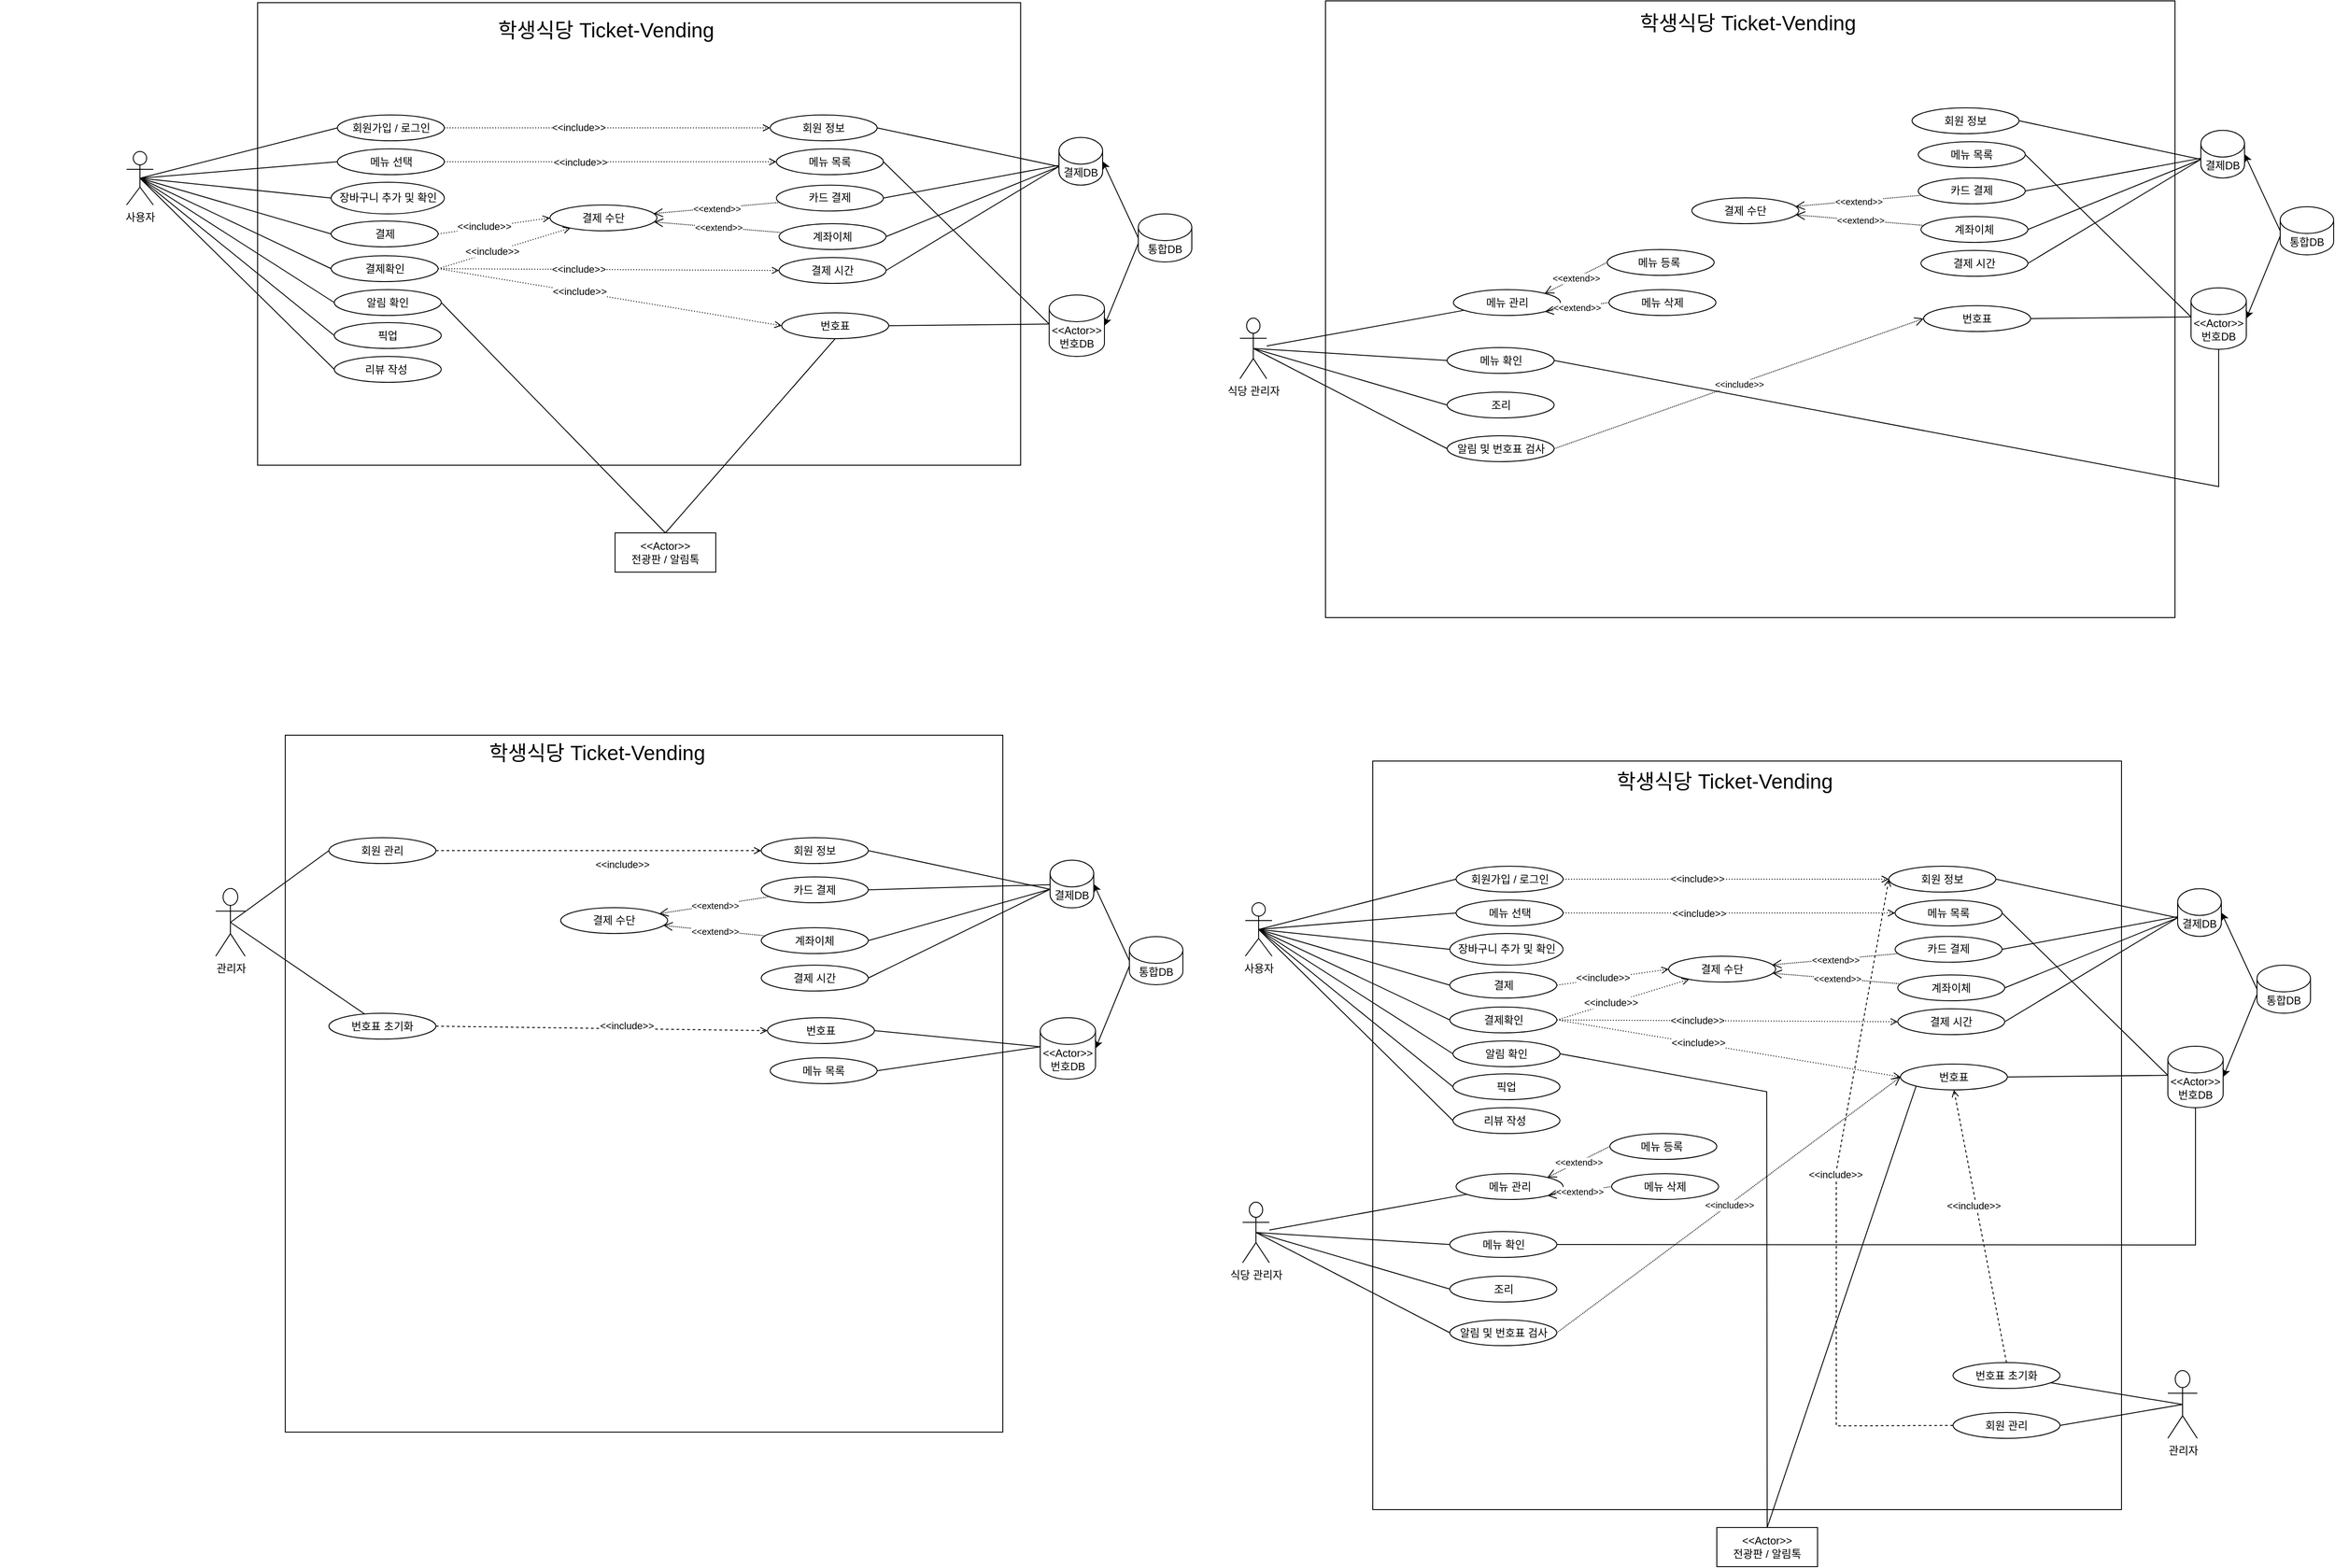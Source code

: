 <mxfile version="24.7.16">
  <diagram name="페이지-1" id="ornHel27MPxaN62uwrJq">
    <mxGraphModel dx="4082" dy="1084" grid="0" gridSize="10" guides="1" tooltips="1" connect="1" arrows="1" fold="1" page="1" pageScale="1" pageWidth="1169" pageHeight="827" math="0" shadow="0">
      <root>
        <mxCell id="0" />
        <mxCell id="1" parent="0" />
        <mxCell id="3XLN60RAneOGZpTbTivc-279" value="" style="rounded=0;whiteSpace=wrap;html=1;" vertex="1" parent="1">
          <mxGeometry x="-953" y="916" width="805" height="782" as="geometry" />
        </mxCell>
        <mxCell id="3XLN60RAneOGZpTbTivc-94" value="" style="rounded=0;whiteSpace=wrap;html=1;" vertex="1" parent="1">
          <mxGeometry x="214" y="92" width="953" height="692" as="geometry" />
        </mxCell>
        <mxCell id="3XLN60RAneOGZpTbTivc-1" value="" style="rounded=0;whiteSpace=wrap;html=1;fillColor=none;" vertex="1" parent="1">
          <mxGeometry x="-984" y="94" width="856" height="519" as="geometry" />
        </mxCell>
        <mxCell id="zNkNhdcRpNS4lPK-cGLT-1" value="사용자" style="shape=umlActor;verticalLabelPosition=bottom;verticalAlign=top;html=1;outlineConnect=0;" parent="1" vertex="1">
          <mxGeometry x="-1131" y="261" width="30" height="60" as="geometry" />
        </mxCell>
        <mxCell id="wiaewfCoUQoDWu5S9Ph1-3" value="메뉴 선택" style="ellipse;whiteSpace=wrap;html=1;" parent="1" vertex="1">
          <mxGeometry x="-894.5" y="258" width="120" height="29" as="geometry" />
        </mxCell>
        <mxCell id="wiaewfCoUQoDWu5S9Ph1-4" value="결제" style="ellipse;whiteSpace=wrap;html=1;" parent="1" vertex="1">
          <mxGeometry x="-901.5" y="339" width="120" height="29" as="geometry" />
        </mxCell>
        <mxCell id="wiaewfCoUQoDWu5S9Ph1-5" value="회원가입 / 로그인" style="ellipse;whiteSpace=wrap;html=1;" parent="1" vertex="1">
          <mxGeometry x="-894.5" y="220" width="120" height="29" as="geometry" />
        </mxCell>
        <mxCell id="wiaewfCoUQoDWu5S9Ph1-20" value="알림 확인" style="ellipse;whiteSpace=wrap;html=1;" parent="1" vertex="1">
          <mxGeometry x="-898" y="416" width="120" height="29" as="geometry" />
        </mxCell>
        <mxCell id="wiaewfCoUQoDWu5S9Ph1-55" value="회원 정보" style="ellipse;whiteSpace=wrap;html=1;" parent="1" vertex="1">
          <mxGeometry x="-409" y="220" width="120" height="29" as="geometry" />
        </mxCell>
        <mxCell id="wiaewfCoUQoDWu5S9Ph1-56" value="번호표" style="ellipse;whiteSpace=wrap;html=1;" parent="1" vertex="1">
          <mxGeometry x="-396" y="442" width="120" height="29" as="geometry" />
        </mxCell>
        <mxCell id="wiaewfCoUQoDWu5S9Ph1-57" value="결제 시간" style="ellipse;whiteSpace=wrap;html=1;" parent="1" vertex="1">
          <mxGeometry x="-399" y="380" width="120" height="29" as="geometry" />
        </mxCell>
        <mxCell id="wiaewfCoUQoDWu5S9Ph1-58" value="메뉴 목록" style="ellipse;whiteSpace=wrap;html=1;" parent="1" vertex="1">
          <mxGeometry x="-402" y="258" width="120" height="29" as="geometry" />
        </mxCell>
        <mxCell id="wiaewfCoUQoDWu5S9Ph1-60" value="결제 수단" style="ellipse;whiteSpace=wrap;html=1;" parent="1" vertex="1">
          <mxGeometry x="-656" y="321" width="120" height="29" as="geometry" />
        </mxCell>
        <mxCell id="wiaewfCoUQoDWu5S9Ph1-63" value="학생식당 Ticket-Vending" style="text;html=1;align=center;verticalAlign=middle;whiteSpace=wrap;rounded=0;fontSize=23;" parent="1" vertex="1">
          <mxGeometry x="-740" y="110" width="293.5" height="30" as="geometry" />
        </mxCell>
        <mxCell id="5F2I87BRX-AB1hQ1D-qz-2" value="" style="endArrow=none;html=1;rounded=0;exitX=0.5;exitY=0.5;exitDx=0;exitDy=0;exitPerimeter=0;entryX=0;entryY=0.5;entryDx=0;entryDy=0;" parent="1" source="zNkNhdcRpNS4lPK-cGLT-1" target="wiaewfCoUQoDWu5S9Ph1-4" edge="1">
          <mxGeometry width="50" height="50" relative="1" as="geometry">
            <mxPoint x="-734" y="523" as="sourcePoint" />
            <mxPoint x="-684" y="473" as="targetPoint" />
          </mxGeometry>
        </mxCell>
        <mxCell id="5F2I87BRX-AB1hQ1D-qz-3" value="" style="endArrow=none;html=1;rounded=0;exitX=0.5;exitY=0.5;exitDx=0;exitDy=0;exitPerimeter=0;entryX=0;entryY=0.5;entryDx=0;entryDy=0;" parent="1" source="zNkNhdcRpNS4lPK-cGLT-1" target="wiaewfCoUQoDWu5S9Ph1-3" edge="1">
          <mxGeometry width="50" height="50" relative="1" as="geometry">
            <mxPoint x="-734" y="523" as="sourcePoint" />
            <mxPoint x="-684" y="473" as="targetPoint" />
          </mxGeometry>
        </mxCell>
        <mxCell id="5F2I87BRX-AB1hQ1D-qz-5" value="" style="endArrow=none;html=1;rounded=0;exitX=0.5;exitY=0.5;exitDx=0;exitDy=0;exitPerimeter=0;entryX=0;entryY=0.5;entryDx=0;entryDy=0;" parent="1" source="zNkNhdcRpNS4lPK-cGLT-1" target="wiaewfCoUQoDWu5S9Ph1-5" edge="1">
          <mxGeometry width="50" height="50" relative="1" as="geometry">
            <mxPoint x="-734" y="523" as="sourcePoint" />
            <mxPoint x="-684" y="473" as="targetPoint" />
          </mxGeometry>
        </mxCell>
        <mxCell id="5F2I87BRX-AB1hQ1D-qz-6" value="" style="endArrow=none;html=1;rounded=0;exitX=0.5;exitY=0.5;exitDx=0;exitDy=0;exitPerimeter=0;entryX=0;entryY=0.5;entryDx=0;entryDy=0;" parent="1" source="zNkNhdcRpNS4lPK-cGLT-1" target="wiaewfCoUQoDWu5S9Ph1-20" edge="1">
          <mxGeometry width="50" height="50" relative="1" as="geometry">
            <mxPoint x="-985" y="252" as="sourcePoint" />
            <mxPoint x="-862" y="396" as="targetPoint" />
          </mxGeometry>
        </mxCell>
        <mxCell id="5F2I87BRX-AB1hQ1D-qz-12" value="" style="endArrow=none;html=1;rounded=0;exitX=1;exitY=0.5;exitDx=0;exitDy=0;entryX=0;entryY=0;entryDx=0;entryDy=32.625;entryPerimeter=0;" parent="1" source="wiaewfCoUQoDWu5S9Ph1-55" target="5F2I87BRX-AB1hQ1D-qz-18" edge="1">
          <mxGeometry width="50" height="50" relative="1" as="geometry">
            <mxPoint x="-470" y="309" as="sourcePoint" />
            <mxPoint x="-347" y="314" as="targetPoint" />
          </mxGeometry>
        </mxCell>
        <mxCell id="5F2I87BRX-AB1hQ1D-qz-14" value="" style="endArrow=none;html=1;rounded=0;exitX=1;exitY=0.5;exitDx=0;exitDy=0;entryX=0;entryY=0;entryDx=0;entryDy=32.625;entryPerimeter=0;" parent="1" source="wiaewfCoUQoDWu5S9Ph1-56" target="T0LaY_0Klr0CLxTFd-mG-3" edge="1">
          <mxGeometry width="50" height="50" relative="1" as="geometry">
            <mxPoint x="-435" y="351" as="sourcePoint" />
            <mxPoint x="-238" y="456" as="targetPoint" />
            <Array as="points" />
          </mxGeometry>
        </mxCell>
        <mxCell id="5F2I87BRX-AB1hQ1D-qz-15" value="" style="endArrow=none;html=1;rounded=0;exitX=1;exitY=0.5;exitDx=0;exitDy=0;entryX=0;entryY=0;entryDx=0;entryDy=32.625;entryPerimeter=0;" parent="1" source="wiaewfCoUQoDWu5S9Ph1-57" target="5F2I87BRX-AB1hQ1D-qz-18" edge="1">
          <mxGeometry width="50" height="50" relative="1" as="geometry">
            <mxPoint x="-454" y="365" as="sourcePoint" />
            <mxPoint x="-257" y="470" as="targetPoint" />
          </mxGeometry>
        </mxCell>
        <mxCell id="5F2I87BRX-AB1hQ1D-qz-18" value="결제DB" style="shape=cylinder3;whiteSpace=wrap;html=1;boundedLbl=1;backgroundOutline=1;size=15;" parent="1" vertex="1">
          <mxGeometry x="-85" y="245.25" width="49" height="53.5" as="geometry" />
        </mxCell>
        <mxCell id="snhe3Xh0oELJzNI7V56g-15" value="" style="endArrow=open;html=1;rounded=0;dashed=1;dashPattern=1 2;endFill=0;exitX=1;exitY=0.5;exitDx=0;exitDy=0;entryX=0;entryY=0.5;entryDx=0;entryDy=0;" parent="1" source="wiaewfCoUQoDWu5S9Ph1-5" target="wiaewfCoUQoDWu5S9Ph1-55" edge="1">
          <mxGeometry relative="1" as="geometry">
            <mxPoint x="-774" y="223" as="sourcePoint" />
            <mxPoint x="-688" y="152" as="targetPoint" />
          </mxGeometry>
        </mxCell>
        <mxCell id="snhe3Xh0oELJzNI7V56g-16" value="&amp;lt;&amp;lt;include&amp;gt;&amp;gt;" style="edgeLabel;html=1;align=center;verticalAlign=middle;resizable=0;points=[];" parent="snhe3Xh0oELJzNI7V56g-15" vertex="1" connectable="0">
          <mxGeometry x="-0.18" y="1" relative="1" as="geometry">
            <mxPoint as="offset" />
          </mxGeometry>
        </mxCell>
        <mxCell id="snhe3Xh0oELJzNI7V56g-27" value="" style="endArrow=open;html=1;rounded=0;dashed=1;dashPattern=1 2;endFill=0;exitX=1;exitY=0.5;exitDx=0;exitDy=0;entryX=0;entryY=0.5;entryDx=0;entryDy=0;" parent="1" source="wiaewfCoUQoDWu5S9Ph1-3" target="wiaewfCoUQoDWu5S9Ph1-58" edge="1">
          <mxGeometry relative="1" as="geometry">
            <mxPoint x="-742" y="257" as="sourcePoint" />
            <mxPoint x="-654" y="219" as="targetPoint" />
            <Array as="points" />
          </mxGeometry>
        </mxCell>
        <mxCell id="snhe3Xh0oELJzNI7V56g-28" value="&amp;lt;&amp;lt;include&amp;gt;&amp;gt;" style="edgeLabel;html=1;align=center;verticalAlign=middle;resizable=0;points=[];" parent="snhe3Xh0oELJzNI7V56g-27" vertex="1" connectable="0">
          <mxGeometry x="-0.18" y="1" relative="1" as="geometry">
            <mxPoint y="1" as="offset" />
          </mxGeometry>
        </mxCell>
        <mxCell id="T0LaY_0Klr0CLxTFd-mG-3" value="&lt;div&gt;&amp;lt;&amp;lt;Actor&amp;gt;&amp;gt;&lt;/div&gt;번호DB" style="shape=cylinder3;whiteSpace=wrap;html=1;boundedLbl=1;backgroundOutline=1;size=15;" parent="1" vertex="1">
          <mxGeometry x="-96" y="422" width="62" height="69" as="geometry" />
        </mxCell>
        <mxCell id="T0LaY_0Klr0CLxTFd-mG-5" value="통합DB" style="shape=cylinder3;whiteSpace=wrap;html=1;boundedLbl=1;backgroundOutline=1;size=15;" parent="1" vertex="1">
          <mxGeometry x="4" y="331" width="60" height="54" as="geometry" />
        </mxCell>
        <mxCell id="qS_i0Z3g07YtAvrLvoFF-4" style="edgeStyle=orthogonalEdgeStyle;rounded=0;orthogonalLoop=1;jettySize=auto;html=1;exitX=0.5;exitY=1;exitDx=0;exitDy=0;" parent="1" edge="1">
          <mxGeometry relative="1" as="geometry">
            <mxPoint x="-281" y="766" as="sourcePoint" />
            <mxPoint x="-281" y="766" as="targetPoint" />
          </mxGeometry>
        </mxCell>
        <mxCell id="T0LaY_0Klr0CLxTFd-mG-8" value="&lt;div&gt;&amp;lt;&amp;lt;Actor&amp;gt;&amp;gt;&lt;/div&gt;전광판 / 알림톡" style="rounded=0;whiteSpace=wrap;html=1;" parent="1" vertex="1">
          <mxGeometry x="-583" y="689" width="113" height="44" as="geometry" />
        </mxCell>
        <mxCell id="qS_i0Z3g07YtAvrLvoFF-26" style="edgeStyle=orthogonalEdgeStyle;rounded=0;orthogonalLoop=1;jettySize=auto;html=1;exitX=0.5;exitY=1;exitDx=0;exitDy=0;" parent="1" source="wiaewfCoUQoDWu5S9Ph1-55" target="wiaewfCoUQoDWu5S9Ph1-55" edge="1">
          <mxGeometry relative="1" as="geometry" />
        </mxCell>
        <mxCell id="T0LaY_0Klr0CLxTFd-mG-9" value="픽업" style="ellipse;whiteSpace=wrap;html=1;" parent="1" vertex="1">
          <mxGeometry x="-898" y="453" width="120" height="29" as="geometry" />
        </mxCell>
        <mxCell id="qS_i0Z3g07YtAvrLvoFF-27" value="리뷰 작성&amp;nbsp;" style="ellipse;whiteSpace=wrap;html=1;" parent="1" vertex="1">
          <mxGeometry x="-898" y="491" width="120" height="29" as="geometry" />
        </mxCell>
        <mxCell id="T0LaY_0Klr0CLxTFd-mG-10" value="" style="endArrow=none;html=1;rounded=0;exitX=0.5;exitY=0.5;exitDx=0;exitDy=0;exitPerimeter=0;entryX=0;entryY=0.5;entryDx=0;entryDy=0;" parent="1" source="zNkNhdcRpNS4lPK-cGLT-1" target="T0LaY_0Klr0CLxTFd-mG-9" edge="1">
          <mxGeometry width="50" height="50" relative="1" as="geometry">
            <mxPoint x="-648" y="471" as="sourcePoint" />
            <mxPoint x="-598" y="421" as="targetPoint" />
          </mxGeometry>
        </mxCell>
        <mxCell id="nyIHkUbPLQZlrNqs4gsP-12" value="" style="endArrow=classic;html=1;rounded=0;entryX=1;entryY=0.5;entryDx=0;entryDy=0;entryPerimeter=0;exitX=0;exitY=0.5;exitDx=0;exitDy=0;exitPerimeter=0;" parent="1" source="T0LaY_0Klr0CLxTFd-mG-5" target="5F2I87BRX-AB1hQ1D-qz-18" edge="1">
          <mxGeometry width="50" height="50" relative="1" as="geometry">
            <mxPoint x="-608" y="530" as="sourcePoint" />
            <mxPoint x="-558" y="480" as="targetPoint" />
          </mxGeometry>
        </mxCell>
        <mxCell id="nyIHkUbPLQZlrNqs4gsP-13" value="" style="endArrow=classic;html=1;rounded=0;exitX=0;exitY=0;exitDx=0;exitDy=33;exitPerimeter=0;entryX=1;entryY=0.5;entryDx=0;entryDy=0;entryPerimeter=0;" parent="1" source="T0LaY_0Klr0CLxTFd-mG-5" target="T0LaY_0Klr0CLxTFd-mG-3" edge="1">
          <mxGeometry width="50" height="50" relative="1" as="geometry">
            <mxPoint x="-608" y="530" as="sourcePoint" />
            <mxPoint x="-558" y="480" as="targetPoint" />
          </mxGeometry>
        </mxCell>
        <mxCell id="b9mgm2ZIOSO_23rySLAU-1" value="" style="endArrow=none;html=1;rounded=0;entryX=1;entryY=0.5;entryDx=0;entryDy=0;exitX=0.5;exitY=0;exitDx=0;exitDy=0;" parent="1" source="T0LaY_0Klr0CLxTFd-mG-8" target="wiaewfCoUQoDWu5S9Ph1-20" edge="1">
          <mxGeometry width="50" height="50" relative="1" as="geometry">
            <mxPoint x="-658" y="569" as="sourcePoint" />
            <mxPoint x="-608" y="519" as="targetPoint" />
            <Array as="points" />
          </mxGeometry>
        </mxCell>
        <mxCell id="b9mgm2ZIOSO_23rySLAU-8" value="장바구니 추가 및 확인" style="ellipse;whiteSpace=wrap;html=1;" parent="1" vertex="1">
          <mxGeometry x="-901.5" y="295.5" width="127" height="35.5" as="geometry" />
        </mxCell>
        <mxCell id="b9mgm2ZIOSO_23rySLAU-9" value="" style="endArrow=none;html=1;rounded=0;exitX=0.5;exitY=0.5;exitDx=0;exitDy=0;exitPerimeter=0;entryX=0;entryY=0.5;entryDx=0;entryDy=0;" parent="1" source="zNkNhdcRpNS4lPK-cGLT-1" target="b9mgm2ZIOSO_23rySLAU-8" edge="1">
          <mxGeometry width="50" height="50" relative="1" as="geometry">
            <mxPoint x="-1106" y="301" as="sourcePoint" />
            <mxPoint x="-888" y="298" as="targetPoint" />
          </mxGeometry>
        </mxCell>
        <mxCell id="R7gZcFMT6ZPrqW-Vmpx2-5" value="" style="endArrow=open;html=1;rounded=0;fontSize=12;startSize=8;endSize=8;curved=1;dashed=1;dashPattern=1 1;endFill=0;" parent="1" source="R7gZcFMT6ZPrqW-Vmpx2-12" target="wiaewfCoUQoDWu5S9Ph1-60" edge="1">
          <mxGeometry relative="1" as="geometry">
            <mxPoint x="-536" y="504" as="sourcePoint" />
            <mxPoint x="-436" y="504" as="targetPoint" />
            <Array as="points" />
          </mxGeometry>
        </mxCell>
        <mxCell id="R7gZcFMT6ZPrqW-Vmpx2-6" value="&amp;lt;&amp;lt;extend&amp;gt;&amp;gt;" style="edgeLabel;resizable=0;html=1;fontSize=10;;align=center;verticalAlign=middle;" parent="R7gZcFMT6ZPrqW-Vmpx2-5" connectable="0" vertex="1">
          <mxGeometry relative="1" as="geometry" />
        </mxCell>
        <mxCell id="R7gZcFMT6ZPrqW-Vmpx2-12" value="계좌이체" style="ellipse;whiteSpace=wrap;html=1;" parent="1" vertex="1">
          <mxGeometry x="-399" y="342" width="120" height="29" as="geometry" />
        </mxCell>
        <mxCell id="R7gZcFMT6ZPrqW-Vmpx2-14" value="" style="endArrow=open;html=1;rounded=0;fontSize=12;startSize=8;endSize=8;curved=1;dashed=1;dashPattern=1 1;endFill=0;" parent="1" source="R7gZcFMT6ZPrqW-Vmpx2-16" target="wiaewfCoUQoDWu5S9Ph1-60" edge="1">
          <mxGeometry relative="1" as="geometry">
            <mxPoint x="-526" y="514" as="sourcePoint" />
            <mxPoint x="-595" y="380" as="targetPoint" />
            <Array as="points" />
          </mxGeometry>
        </mxCell>
        <mxCell id="R7gZcFMT6ZPrqW-Vmpx2-15" value="&amp;lt;&amp;lt;extend&amp;gt;&amp;gt;" style="edgeLabel;resizable=0;html=1;fontSize=10;;align=center;verticalAlign=middle;" parent="R7gZcFMT6ZPrqW-Vmpx2-14" connectable="0" vertex="1">
          <mxGeometry relative="1" as="geometry" />
        </mxCell>
        <mxCell id="R7gZcFMT6ZPrqW-Vmpx2-16" value="카드 결제" style="ellipse;whiteSpace=wrap;html=1;" parent="1" vertex="1">
          <mxGeometry x="-402" y="298.75" width="120" height="29" as="geometry" />
        </mxCell>
        <mxCell id="R7gZcFMT6ZPrqW-Vmpx2-17" style="edgeStyle=none;curved=1;rounded=0;orthogonalLoop=1;jettySize=auto;html=1;exitX=0.5;exitY=1;exitDx=0;exitDy=0;fontSize=12;startSize=8;endSize=8;" parent="1" source="R7gZcFMT6ZPrqW-Vmpx2-16" target="R7gZcFMT6ZPrqW-Vmpx2-16" edge="1">
          <mxGeometry relative="1" as="geometry" />
        </mxCell>
        <mxCell id="R7gZcFMT6ZPrqW-Vmpx2-18" value="" style="endArrow=none;html=1;rounded=0;fontSize=12;startSize=8;endSize=8;curved=1;exitX=1;exitY=0.5;exitDx=0;exitDy=0;entryX=0;entryY=0;entryDx=0;entryDy=32.625;entryPerimeter=0;" parent="1" source="R7gZcFMT6ZPrqW-Vmpx2-12" target="5F2I87BRX-AB1hQ1D-qz-18" edge="1">
          <mxGeometry width="50" height="50" relative="1" as="geometry">
            <mxPoint x="-569" y="522" as="sourcePoint" />
            <mxPoint x="-519" y="472" as="targetPoint" />
          </mxGeometry>
        </mxCell>
        <mxCell id="R7gZcFMT6ZPrqW-Vmpx2-19" value="" style="endArrow=none;html=1;rounded=0;fontSize=12;startSize=8;endSize=8;curved=1;exitX=1;exitY=0.5;exitDx=0;exitDy=0;" parent="1" source="R7gZcFMT6ZPrqW-Vmpx2-16" target="5F2I87BRX-AB1hQ1D-qz-18" edge="1">
          <mxGeometry width="50" height="50" relative="1" as="geometry">
            <mxPoint x="-569" y="522" as="sourcePoint" />
            <mxPoint x="-519" y="472" as="targetPoint" />
          </mxGeometry>
        </mxCell>
        <mxCell id="R7gZcFMT6ZPrqW-Vmpx2-26" style="edgeStyle=none;curved=1;rounded=0;orthogonalLoop=1;jettySize=auto;html=1;exitX=0.5;exitY=1;exitDx=0;exitDy=0;fontSize=12;startSize=8;endSize=8;" parent="1" edge="1">
          <mxGeometry relative="1" as="geometry">
            <mxPoint x="-662" y="549" as="sourcePoint" />
            <mxPoint x="-662" y="549" as="targetPoint" />
          </mxGeometry>
        </mxCell>
        <mxCell id="R7gZcFMT6ZPrqW-Vmpx2-32" style="edgeStyle=none;curved=1;rounded=0;orthogonalLoop=1;jettySize=auto;html=1;entryX=1;entryY=0.5;entryDx=0;entryDy=0;fontSize=12;startSize=8;endSize=8;" parent="1" edge="1">
          <mxGeometry relative="1" as="geometry">
            <mxPoint x="-156" y="518" as="sourcePoint" />
            <mxPoint x="-156" y="518" as="targetPoint" />
          </mxGeometry>
        </mxCell>
        <mxCell id="R7gZcFMT6ZPrqW-Vmpx2-34" value="" style="endArrow=open;html=1;rounded=0;dashed=1;dashPattern=1 2;endFill=0;exitX=1;exitY=0.5;exitDx=0;exitDy=0;entryX=0;entryY=0.5;entryDx=0;entryDy=0;" parent="1" source="wiaewfCoUQoDWu5S9Ph1-4" target="wiaewfCoUQoDWu5S9Ph1-60" edge="1">
          <mxGeometry relative="1" as="geometry">
            <mxPoint x="-764" y="245" as="sourcePoint" />
            <mxPoint x="-399" y="245" as="targetPoint" />
          </mxGeometry>
        </mxCell>
        <mxCell id="R7gZcFMT6ZPrqW-Vmpx2-35" value="&amp;lt;&amp;lt;include&amp;gt;&amp;gt;" style="edgeLabel;html=1;align=center;verticalAlign=middle;resizable=0;points=[];" parent="R7gZcFMT6ZPrqW-Vmpx2-34" vertex="1" connectable="0">
          <mxGeometry x="-0.18" y="1" relative="1" as="geometry">
            <mxPoint as="offset" />
          </mxGeometry>
        </mxCell>
        <mxCell id="R7gZcFMT6ZPrqW-Vmpx2-39" value="결제확인" style="ellipse;whiteSpace=wrap;html=1;" parent="1" vertex="1">
          <mxGeometry x="-901.5" y="378" width="120" height="29" as="geometry" />
        </mxCell>
        <mxCell id="R7gZcFMT6ZPrqW-Vmpx2-41" value="" style="endArrow=none;html=1;rounded=0;exitX=0.5;exitY=0.5;exitDx=0;exitDy=0;exitPerimeter=0;entryX=0;entryY=0.5;entryDx=0;entryDy=0;" parent="1" source="zNkNhdcRpNS4lPK-cGLT-1" target="R7gZcFMT6ZPrqW-Vmpx2-39" edge="1">
          <mxGeometry width="50" height="50" relative="1" as="geometry">
            <mxPoint x="-1106" y="301" as="sourcePoint" />
            <mxPoint x="-888" y="411" as="targetPoint" />
          </mxGeometry>
        </mxCell>
        <mxCell id="R7gZcFMT6ZPrqW-Vmpx2-42" value="" style="endArrow=open;html=1;rounded=0;dashed=1;dashPattern=1 2;endFill=0;exitX=1;exitY=0.5;exitDx=0;exitDy=0;entryX=0;entryY=0.5;entryDx=0;entryDy=0;" parent="1" source="R7gZcFMT6ZPrqW-Vmpx2-39" target="wiaewfCoUQoDWu5S9Ph1-57" edge="1">
          <mxGeometry relative="1" as="geometry">
            <mxPoint x="-764" y="345" as="sourcePoint" />
            <mxPoint x="-598" y="343" as="targetPoint" />
          </mxGeometry>
        </mxCell>
        <mxCell id="R7gZcFMT6ZPrqW-Vmpx2-43" value="&amp;lt;&amp;lt;include&amp;gt;&amp;gt;" style="edgeLabel;html=1;align=center;verticalAlign=middle;resizable=0;points=[];" parent="R7gZcFMT6ZPrqW-Vmpx2-42" vertex="1" connectable="0">
          <mxGeometry x="-0.18" y="1" relative="1" as="geometry">
            <mxPoint as="offset" />
          </mxGeometry>
        </mxCell>
        <mxCell id="R7gZcFMT6ZPrqW-Vmpx2-44" value="" style="endArrow=open;html=1;rounded=0;dashed=1;dashPattern=1 2;endFill=0;exitX=1;exitY=0.5;exitDx=0;exitDy=0;" parent="1" source="R7gZcFMT6ZPrqW-Vmpx2-39" target="wiaewfCoUQoDWu5S9Ph1-60" edge="1">
          <mxGeometry relative="1" as="geometry">
            <mxPoint x="-764" y="378" as="sourcePoint" />
            <mxPoint x="-399" y="391" as="targetPoint" />
          </mxGeometry>
        </mxCell>
        <mxCell id="R7gZcFMT6ZPrqW-Vmpx2-45" value="&amp;lt;&amp;lt;include&amp;gt;&amp;gt;" style="edgeLabel;html=1;align=center;verticalAlign=middle;resizable=0;points=[];" parent="R7gZcFMT6ZPrqW-Vmpx2-44" vertex="1" connectable="0">
          <mxGeometry x="-0.18" y="1" relative="1" as="geometry">
            <mxPoint as="offset" />
          </mxGeometry>
        </mxCell>
        <mxCell id="R7gZcFMT6ZPrqW-Vmpx2-46" style="edgeStyle=none;curved=1;rounded=0;orthogonalLoop=1;jettySize=auto;html=1;exitX=0.5;exitY=1;exitDx=0;exitDy=0;fontSize=12;startSize=8;endSize=8;" parent="1" source="wiaewfCoUQoDWu5S9Ph1-60" target="wiaewfCoUQoDWu5S9Ph1-60" edge="1">
          <mxGeometry relative="1" as="geometry" />
        </mxCell>
        <mxCell id="R7gZcFMT6ZPrqW-Vmpx2-47" value="" style="endArrow=none;html=1;rounded=0;fontSize=12;startSize=8;endSize=8;curved=1;entryX=1;entryY=0.5;entryDx=0;entryDy=0;exitX=0;exitY=0;exitDx=0;exitDy=32.625;exitPerimeter=0;" parent="1" source="T0LaY_0Klr0CLxTFd-mG-3" target="wiaewfCoUQoDWu5S9Ph1-58" edge="1">
          <mxGeometry width="50" height="50" relative="1" as="geometry">
            <mxPoint x="-105" y="380" as="sourcePoint" />
            <mxPoint x="-272" y="570" as="targetPoint" />
          </mxGeometry>
        </mxCell>
        <mxCell id="wL_fL-D4aSJD_-Q472pL-1" style="edgeStyle=orthogonalEdgeStyle;rounded=0;orthogonalLoop=1;jettySize=auto;html=1;exitX=0.5;exitY=1;exitDx=0;exitDy=0;" parent="1" source="wiaewfCoUQoDWu5S9Ph1-57" target="wiaewfCoUQoDWu5S9Ph1-57" edge="1">
          <mxGeometry relative="1" as="geometry" />
        </mxCell>
        <mxCell id="wL_fL-D4aSJD_-Q472pL-3" value="" style="endArrow=open;html=1;rounded=0;dashed=1;dashPattern=1 2;endFill=0;exitX=1;exitY=0.5;exitDx=0;exitDy=0;entryX=0;entryY=0.5;entryDx=0;entryDy=0;" parent="1" source="R7gZcFMT6ZPrqW-Vmpx2-39" target="wiaewfCoUQoDWu5S9Ph1-56" edge="1">
          <mxGeometry relative="1" as="geometry">
            <mxPoint x="-762" y="420" as="sourcePoint" />
            <mxPoint x="-386" y="422" as="targetPoint" />
          </mxGeometry>
        </mxCell>
        <mxCell id="wL_fL-D4aSJD_-Q472pL-4" value="&amp;lt;&amp;lt;include&amp;gt;&amp;gt;" style="edgeLabel;html=1;align=center;verticalAlign=middle;resizable=0;points=[];" parent="wL_fL-D4aSJD_-Q472pL-3" vertex="1" connectable="0">
          <mxGeometry x="-0.18" y="1" relative="1" as="geometry">
            <mxPoint as="offset" />
          </mxGeometry>
        </mxCell>
        <mxCell id="wL_fL-D4aSJD_-Q472pL-5" value="" style="endArrow=none;html=1;rounded=0;exitX=0.5;exitY=0;exitDx=0;exitDy=0;entryX=0.5;entryY=1;entryDx=0;entryDy=0;" parent="1" source="T0LaY_0Klr0CLxTFd-mG-8" target="wiaewfCoUQoDWu5S9Ph1-56" edge="1">
          <mxGeometry width="50" height="50" relative="1" as="geometry">
            <mxPoint x="-628" y="622" as="sourcePoint" />
            <mxPoint x="-578" y="572" as="targetPoint" />
          </mxGeometry>
        </mxCell>
        <mxCell id="wL_fL-D4aSJD_-Q472pL-6" value="" style="endArrow=none;html=1;rounded=0;exitX=0.5;exitY=0.5;exitDx=0;exitDy=0;exitPerimeter=0;entryX=0;entryY=0.5;entryDx=0;entryDy=0;" parent="1" source="zNkNhdcRpNS4lPK-cGLT-1" target="qS_i0Z3g07YtAvrLvoFF-27" edge="1">
          <mxGeometry width="50" height="50" relative="1" as="geometry">
            <mxPoint x="-891" y="586" as="sourcePoint" />
            <mxPoint x="-841" y="536" as="targetPoint" />
          </mxGeometry>
        </mxCell>
        <mxCell id="3XLN60RAneOGZpTbTivc-4" style="edgeStyle=none;curved=1;rounded=0;orthogonalLoop=1;jettySize=auto;html=1;entryX=1;entryY=1;entryDx=0;entryDy=0;entryPerimeter=0;fontSize=12;startSize=8;endSize=8;" edge="1" parent="1" source="3XLN60RAneOGZpTbTivc-5" target="3XLN60RAneOGZpTbTivc-5">
          <mxGeometry relative="1" as="geometry" />
        </mxCell>
        <mxCell id="3XLN60RAneOGZpTbTivc-5" value="식당 관리자" style="shape=umlActor;verticalLabelPosition=bottom;verticalAlign=top;html=1;outlineConnect=0;" vertex="1" parent="1">
          <mxGeometry x="118" y="448" width="30" height="68" as="geometry" />
        </mxCell>
        <mxCell id="3XLN60RAneOGZpTbTivc-10" value="조리" style="ellipse;whiteSpace=wrap;html=1;" vertex="1" parent="1">
          <mxGeometry x="350.5" y="531" width="120" height="29" as="geometry" />
        </mxCell>
        <mxCell id="3XLN60RAneOGZpTbTivc-11" value="알림 및 번호표 검사" style="ellipse;whiteSpace=wrap;html=1;" vertex="1" parent="1">
          <mxGeometry x="350.5" y="580" width="120" height="29" as="geometry" />
        </mxCell>
        <mxCell id="3XLN60RAneOGZpTbTivc-12" value="메뉴 확인" style="ellipse;whiteSpace=wrap;html=1;" vertex="1" parent="1">
          <mxGeometry x="350.5" y="481" width="120" height="29" as="geometry" />
        </mxCell>
        <mxCell id="3XLN60RAneOGZpTbTivc-16" value="회원 정보" style="ellipse;whiteSpace=wrap;html=1;" vertex="1" parent="1">
          <mxGeometry x="872" y="212" width="120" height="29" as="geometry" />
        </mxCell>
        <mxCell id="3XLN60RAneOGZpTbTivc-17" value="번호표" style="ellipse;whiteSpace=wrap;html=1;" vertex="1" parent="1">
          <mxGeometry x="885" y="434" width="120" height="29" as="geometry" />
        </mxCell>
        <mxCell id="3XLN60RAneOGZpTbTivc-18" value="결제 시간" style="ellipse;whiteSpace=wrap;html=1;" vertex="1" parent="1">
          <mxGeometry x="882" y="372" width="120" height="29" as="geometry" />
        </mxCell>
        <mxCell id="3XLN60RAneOGZpTbTivc-19" value="메뉴 목록" style="ellipse;whiteSpace=wrap;html=1;" vertex="1" parent="1">
          <mxGeometry x="879" y="250" width="120" height="29" as="geometry" />
        </mxCell>
        <mxCell id="3XLN60RAneOGZpTbTivc-20" value="결제 수단" style="ellipse;whiteSpace=wrap;html=1;" vertex="1" parent="1">
          <mxGeometry x="625" y="313" width="120" height="29" as="geometry" />
        </mxCell>
        <mxCell id="3XLN60RAneOGZpTbTivc-21" value="학생식당 Ticket-Vending" style="text;html=1;align=center;verticalAlign=middle;whiteSpace=wrap;rounded=0;fontSize=23;" vertex="1" parent="1">
          <mxGeometry x="541" y="102" width="293.5" height="30" as="geometry" />
        </mxCell>
        <mxCell id="3XLN60RAneOGZpTbTivc-26" value="" style="endArrow=none;html=1;rounded=0;exitX=0.5;exitY=0.5;exitDx=0;exitDy=0;exitPerimeter=0;entryX=0;entryY=0.5;entryDx=0;entryDy=0;" edge="1" parent="1" source="3XLN60RAneOGZpTbTivc-5" target="3XLN60RAneOGZpTbTivc-12">
          <mxGeometry width="50" height="50" relative="1" as="geometry">
            <mxPoint x="270" y="331" as="sourcePoint" />
            <mxPoint x="393" y="336" as="targetPoint" />
          </mxGeometry>
        </mxCell>
        <mxCell id="3XLN60RAneOGZpTbTivc-27" value="" style="endArrow=none;html=1;rounded=0;exitX=0.5;exitY=0.5;exitDx=0;exitDy=0;exitPerimeter=0;entryX=0;entryY=0.5;entryDx=0;entryDy=0;" edge="1" parent="1" source="3XLN60RAneOGZpTbTivc-5" target="3XLN60RAneOGZpTbTivc-11">
          <mxGeometry width="50" height="50" relative="1" as="geometry">
            <mxPoint x="265" y="380" as="sourcePoint" />
            <mxPoint x="379" y="346" as="targetPoint" />
          </mxGeometry>
        </mxCell>
        <mxCell id="3XLN60RAneOGZpTbTivc-28" value="" style="endArrow=none;html=1;rounded=0;exitX=0.5;exitY=0.5;exitDx=0;exitDy=0;exitPerimeter=0;entryX=0;entryY=0.5;entryDx=0;entryDy=0;" edge="1" parent="1" source="3XLN60RAneOGZpTbTivc-5" target="3XLN60RAneOGZpTbTivc-10">
          <mxGeometry width="50" height="50" relative="1" as="geometry">
            <mxPoint x="275" y="390" as="sourcePoint" />
            <mxPoint x="389" y="356" as="targetPoint" />
          </mxGeometry>
        </mxCell>
        <mxCell id="3XLN60RAneOGZpTbTivc-29" value="" style="endArrow=none;html=1;rounded=0;exitX=1;exitY=0.5;exitDx=0;exitDy=0;entryX=0;entryY=0;entryDx=0;entryDy=32.625;entryPerimeter=0;" edge="1" parent="1" source="3XLN60RAneOGZpTbTivc-16" target="3XLN60RAneOGZpTbTivc-32">
          <mxGeometry width="50" height="50" relative="1" as="geometry">
            <mxPoint x="811" y="301" as="sourcePoint" />
            <mxPoint x="934" y="306" as="targetPoint" />
          </mxGeometry>
        </mxCell>
        <mxCell id="3XLN60RAneOGZpTbTivc-30" value="" style="endArrow=none;html=1;rounded=0;exitX=1;exitY=0.5;exitDx=0;exitDy=0;entryX=0;entryY=0;entryDx=0;entryDy=32.625;entryPerimeter=0;" edge="1" parent="1" source="3XLN60RAneOGZpTbTivc-17" target="3XLN60RAneOGZpTbTivc-39">
          <mxGeometry width="50" height="50" relative="1" as="geometry">
            <mxPoint x="846" y="343" as="sourcePoint" />
            <mxPoint x="1043" y="448" as="targetPoint" />
            <Array as="points" />
          </mxGeometry>
        </mxCell>
        <mxCell id="3XLN60RAneOGZpTbTivc-31" value="" style="endArrow=none;html=1;rounded=0;exitX=1;exitY=0.5;exitDx=0;exitDy=0;entryX=0;entryY=0;entryDx=0;entryDy=32.625;entryPerimeter=0;" edge="1" parent="1" source="3XLN60RAneOGZpTbTivc-18" target="3XLN60RAneOGZpTbTivc-32">
          <mxGeometry width="50" height="50" relative="1" as="geometry">
            <mxPoint x="827" y="357" as="sourcePoint" />
            <mxPoint x="1024" y="462" as="targetPoint" />
          </mxGeometry>
        </mxCell>
        <mxCell id="3XLN60RAneOGZpTbTivc-32" value="결제DB" style="shape=cylinder3;whiteSpace=wrap;html=1;boundedLbl=1;backgroundOutline=1;size=15;" vertex="1" parent="1">
          <mxGeometry x="1196" y="237.25" width="49" height="53.5" as="geometry" />
        </mxCell>
        <mxCell id="3XLN60RAneOGZpTbTivc-39" value="&lt;div&gt;&amp;lt;&amp;lt;Actor&amp;gt;&amp;gt;&lt;/div&gt;번호DB" style="shape=cylinder3;whiteSpace=wrap;html=1;boundedLbl=1;backgroundOutline=1;size=15;" vertex="1" parent="1">
          <mxGeometry x="1185" y="414" width="62" height="69" as="geometry" />
        </mxCell>
        <mxCell id="3XLN60RAneOGZpTbTivc-40" value="통합DB" style="shape=cylinder3;whiteSpace=wrap;html=1;boundedLbl=1;backgroundOutline=1;size=15;" vertex="1" parent="1">
          <mxGeometry x="1285" y="323" width="60" height="54" as="geometry" />
        </mxCell>
        <mxCell id="3XLN60RAneOGZpTbTivc-42" value="메뉴 등록&amp;nbsp;" style="ellipse;whiteSpace=wrap;html=1;" vertex="1" parent="1">
          <mxGeometry x="530" y="371" width="120" height="29" as="geometry" />
        </mxCell>
        <mxCell id="3XLN60RAneOGZpTbTivc-43" value="메뉴 삭제" style="ellipse;whiteSpace=wrap;html=1;" vertex="1" parent="1">
          <mxGeometry x="532" y="416" width="120" height="29" as="geometry" />
        </mxCell>
        <mxCell id="3XLN60RAneOGZpTbTivc-45" style="edgeStyle=orthogonalEdgeStyle;rounded=0;orthogonalLoop=1;jettySize=auto;html=1;exitX=0.5;exitY=1;exitDx=0;exitDy=0;" edge="1" parent="1" source="3XLN60RAneOGZpTbTivc-16" target="3XLN60RAneOGZpTbTivc-16">
          <mxGeometry relative="1" as="geometry" />
        </mxCell>
        <mxCell id="3XLN60RAneOGZpTbTivc-49" value="" style="endArrow=classic;html=1;rounded=0;entryX=1;entryY=0.5;entryDx=0;entryDy=0;entryPerimeter=0;exitX=0;exitY=0.5;exitDx=0;exitDy=0;exitPerimeter=0;" edge="1" parent="1" source="3XLN60RAneOGZpTbTivc-40" target="3XLN60RAneOGZpTbTivc-32">
          <mxGeometry width="50" height="50" relative="1" as="geometry">
            <mxPoint x="673" y="522" as="sourcePoint" />
            <mxPoint x="723" y="472" as="targetPoint" />
          </mxGeometry>
        </mxCell>
        <mxCell id="3XLN60RAneOGZpTbTivc-50" value="" style="endArrow=classic;html=1;rounded=0;exitX=0;exitY=0;exitDx=0;exitDy=33;exitPerimeter=0;entryX=1;entryY=0.5;entryDx=0;entryDy=0;entryPerimeter=0;" edge="1" parent="1" source="3XLN60RAneOGZpTbTivc-40" target="3XLN60RAneOGZpTbTivc-39">
          <mxGeometry width="50" height="50" relative="1" as="geometry">
            <mxPoint x="673" y="522" as="sourcePoint" />
            <mxPoint x="723" y="472" as="targetPoint" />
          </mxGeometry>
        </mxCell>
        <mxCell id="3XLN60RAneOGZpTbTivc-54" value="" style="endArrow=open;html=1;rounded=0;fontSize=12;startSize=8;endSize=8;curved=1;dashed=1;dashPattern=1 1;endFill=0;" edge="1" parent="1" source="3XLN60RAneOGZpTbTivc-56" target="3XLN60RAneOGZpTbTivc-20">
          <mxGeometry relative="1" as="geometry">
            <mxPoint x="745" y="496" as="sourcePoint" />
            <mxPoint x="845" y="496" as="targetPoint" />
            <Array as="points" />
          </mxGeometry>
        </mxCell>
        <mxCell id="3XLN60RAneOGZpTbTivc-55" value="&amp;lt;&amp;lt;extend&amp;gt;&amp;gt;" style="edgeLabel;resizable=0;html=1;fontSize=10;;align=center;verticalAlign=middle;" connectable="0" vertex="1" parent="3XLN60RAneOGZpTbTivc-54">
          <mxGeometry relative="1" as="geometry" />
        </mxCell>
        <mxCell id="3XLN60RAneOGZpTbTivc-56" value="계좌이체" style="ellipse;whiteSpace=wrap;html=1;" vertex="1" parent="1">
          <mxGeometry x="882" y="334" width="120" height="29" as="geometry" />
        </mxCell>
        <mxCell id="3XLN60RAneOGZpTbTivc-57" value="" style="endArrow=open;html=1;rounded=0;fontSize=12;startSize=8;endSize=8;curved=1;dashed=1;dashPattern=1 1;endFill=0;" edge="1" parent="1" source="3XLN60RAneOGZpTbTivc-59" target="3XLN60RAneOGZpTbTivc-20">
          <mxGeometry relative="1" as="geometry">
            <mxPoint x="755" y="506" as="sourcePoint" />
            <mxPoint x="686" y="372" as="targetPoint" />
            <Array as="points" />
          </mxGeometry>
        </mxCell>
        <mxCell id="3XLN60RAneOGZpTbTivc-58" value="&amp;lt;&amp;lt;extend&amp;gt;&amp;gt;" style="edgeLabel;resizable=0;html=1;fontSize=10;;align=center;verticalAlign=middle;" connectable="0" vertex="1" parent="3XLN60RAneOGZpTbTivc-57">
          <mxGeometry relative="1" as="geometry" />
        </mxCell>
        <mxCell id="3XLN60RAneOGZpTbTivc-59" value="카드 결제" style="ellipse;whiteSpace=wrap;html=1;" vertex="1" parent="1">
          <mxGeometry x="879" y="290.75" width="120" height="29" as="geometry" />
        </mxCell>
        <mxCell id="3XLN60RAneOGZpTbTivc-60" style="edgeStyle=none;curved=1;rounded=0;orthogonalLoop=1;jettySize=auto;html=1;exitX=0.5;exitY=1;exitDx=0;exitDy=0;fontSize=12;startSize=8;endSize=8;" edge="1" parent="1" source="3XLN60RAneOGZpTbTivc-59" target="3XLN60RAneOGZpTbTivc-59">
          <mxGeometry relative="1" as="geometry" />
        </mxCell>
        <mxCell id="3XLN60RAneOGZpTbTivc-61" value="" style="endArrow=none;html=1;rounded=0;fontSize=12;startSize=8;endSize=8;curved=1;exitX=1;exitY=0.5;exitDx=0;exitDy=0;entryX=0;entryY=0;entryDx=0;entryDy=32.625;entryPerimeter=0;" edge="1" parent="1" source="3XLN60RAneOGZpTbTivc-56" target="3XLN60RAneOGZpTbTivc-32">
          <mxGeometry width="50" height="50" relative="1" as="geometry">
            <mxPoint x="712" y="514" as="sourcePoint" />
            <mxPoint x="762" y="464" as="targetPoint" />
          </mxGeometry>
        </mxCell>
        <mxCell id="3XLN60RAneOGZpTbTivc-62" value="" style="endArrow=none;html=1;rounded=0;fontSize=12;startSize=8;endSize=8;curved=1;exitX=1;exitY=0.5;exitDx=0;exitDy=0;" edge="1" parent="1" source="3XLN60RAneOGZpTbTivc-59" target="3XLN60RAneOGZpTbTivc-32">
          <mxGeometry width="50" height="50" relative="1" as="geometry">
            <mxPoint x="712" y="514" as="sourcePoint" />
            <mxPoint x="762" y="464" as="targetPoint" />
          </mxGeometry>
        </mxCell>
        <mxCell id="3XLN60RAneOGZpTbTivc-63" value="메뉴 관리" style="ellipse;whiteSpace=wrap;html=1;" vertex="1" parent="1">
          <mxGeometry x="357.5" y="416" width="120" height="29" as="geometry" />
        </mxCell>
        <mxCell id="3XLN60RAneOGZpTbTivc-64" value="" style="endArrow=none;html=1;rounded=0;fontSize=12;startSize=8;endSize=8;curved=1;" edge="1" parent="1" source="3XLN60RAneOGZpTbTivc-5" target="3XLN60RAneOGZpTbTivc-63">
          <mxGeometry width="50" height="50" relative="1" as="geometry">
            <mxPoint x="540" y="473" as="sourcePoint" />
            <mxPoint x="590" y="423" as="targetPoint" />
          </mxGeometry>
        </mxCell>
        <mxCell id="3XLN60RAneOGZpTbTivc-65" value="" style="endArrow=open;html=1;rounded=0;fontSize=12;startSize=8;endSize=8;curved=1;dashed=1;dashPattern=1 1;endFill=0;entryX=1;entryY=0;entryDx=0;entryDy=0;exitX=0;exitY=0.5;exitDx=0;exitDy=0;" edge="1" parent="1" source="3XLN60RAneOGZpTbTivc-42" target="3XLN60RAneOGZpTbTivc-63">
          <mxGeometry relative="1" as="geometry">
            <mxPoint x="454" y="484" as="sourcePoint" />
            <mxPoint x="580" y="430" as="targetPoint" />
            <Array as="points" />
          </mxGeometry>
        </mxCell>
        <mxCell id="3XLN60RAneOGZpTbTivc-66" value="&amp;lt;&amp;lt;extend&amp;gt;&amp;gt;" style="edgeLabel;resizable=0;html=1;fontSize=10;;align=center;verticalAlign=middle;" connectable="0" vertex="1" parent="3XLN60RAneOGZpTbTivc-65">
          <mxGeometry relative="1" as="geometry" />
        </mxCell>
        <mxCell id="3XLN60RAneOGZpTbTivc-67" style="edgeStyle=none;curved=1;rounded=0;orthogonalLoop=1;jettySize=auto;html=1;exitX=0.5;exitY=1;exitDx=0;exitDy=0;fontSize=12;startSize=8;endSize=8;" edge="1" parent="1" source="3XLN60RAneOGZpTbTivc-42" target="3XLN60RAneOGZpTbTivc-42">
          <mxGeometry relative="1" as="geometry" />
        </mxCell>
        <mxCell id="3XLN60RAneOGZpTbTivc-68" value="" style="endArrow=open;html=1;rounded=0;fontSize=12;startSize=8;endSize=8;curved=1;dashed=1;dashPattern=1 1;endFill=0;entryX=1;entryY=1;entryDx=0;entryDy=0;exitX=0;exitY=0.5;exitDx=0;exitDy=0;" edge="1" parent="1" source="3XLN60RAneOGZpTbTivc-43" target="3XLN60RAneOGZpTbTivc-63">
          <mxGeometry relative="1" as="geometry">
            <mxPoint x="558" y="468" as="sourcePoint" />
            <mxPoint x="467" y="486" as="targetPoint" />
            <Array as="points" />
          </mxGeometry>
        </mxCell>
        <mxCell id="3XLN60RAneOGZpTbTivc-69" value="&amp;lt;&amp;lt;extend&amp;gt;&amp;gt;" style="edgeLabel;resizable=0;html=1;fontSize=10;;align=center;verticalAlign=middle;" connectable="0" vertex="1" parent="3XLN60RAneOGZpTbTivc-68">
          <mxGeometry relative="1" as="geometry" />
        </mxCell>
        <mxCell id="3XLN60RAneOGZpTbTivc-70" value="" style="endArrow=open;html=1;rounded=0;fontSize=12;startSize=8;endSize=8;curved=1;dashed=1;dashPattern=1 1;endFill=0;entryX=0;entryY=0.5;entryDx=0;entryDy=0;exitX=1;exitY=0.5;exitDx=0;exitDy=0;" edge="1" parent="1" source="3XLN60RAneOGZpTbTivc-11" target="3XLN60RAneOGZpTbTivc-17">
          <mxGeometry relative="1" as="geometry">
            <mxPoint x="638" y="743" as="sourcePoint" />
            <mxPoint x="547" y="734" as="targetPoint" />
            <Array as="points" />
          </mxGeometry>
        </mxCell>
        <mxCell id="3XLN60RAneOGZpTbTivc-71" value="&amp;lt;&amp;lt;include&amp;gt;&amp;gt;" style="edgeLabel;resizable=0;html=1;fontSize=10;;align=center;verticalAlign=middle;" connectable="0" vertex="1" parent="3XLN60RAneOGZpTbTivc-70">
          <mxGeometry relative="1" as="geometry" />
        </mxCell>
        <mxCell id="3XLN60RAneOGZpTbTivc-72" style="edgeStyle=none;curved=1;rounded=0;orthogonalLoop=1;jettySize=auto;html=1;entryX=1;entryY=0.5;entryDx=0;entryDy=0;fontSize=12;startSize=8;endSize=8;" edge="1" parent="1">
          <mxGeometry relative="1" as="geometry">
            <mxPoint x="1133" y="514" as="sourcePoint" />
            <mxPoint x="1133" y="514" as="targetPoint" />
          </mxGeometry>
        </mxCell>
        <mxCell id="3XLN60RAneOGZpTbTivc-73" style="edgeStyle=none;curved=1;rounded=0;orthogonalLoop=1;jettySize=auto;html=1;exitX=0.5;exitY=1;exitDx=0;exitDy=0;fontSize=12;startSize=8;endSize=8;" edge="1" parent="1" source="3XLN60RAneOGZpTbTivc-12" target="3XLN60RAneOGZpTbTivc-12">
          <mxGeometry relative="1" as="geometry" />
        </mxCell>
        <mxCell id="3XLN60RAneOGZpTbTivc-82" style="edgeStyle=none;curved=1;rounded=0;orthogonalLoop=1;jettySize=auto;html=1;exitX=0.5;exitY=1;exitDx=0;exitDy=0;fontSize=12;startSize=8;endSize=8;" edge="1" parent="1" source="3XLN60RAneOGZpTbTivc-20" target="3XLN60RAneOGZpTbTivc-20">
          <mxGeometry relative="1" as="geometry" />
        </mxCell>
        <mxCell id="3XLN60RAneOGZpTbTivc-83" value="" style="endArrow=none;html=1;rounded=0;fontSize=12;startSize=8;endSize=8;curved=1;entryX=1;entryY=0.5;entryDx=0;entryDy=0;exitX=0;exitY=0;exitDx=0;exitDy=32.625;exitPerimeter=0;" edge="1" parent="1" source="3XLN60RAneOGZpTbTivc-39" target="3XLN60RAneOGZpTbTivc-19">
          <mxGeometry width="50" height="50" relative="1" as="geometry">
            <mxPoint x="1176" y="372" as="sourcePoint" />
            <mxPoint x="1009" y="562" as="targetPoint" />
          </mxGeometry>
        </mxCell>
        <mxCell id="3XLN60RAneOGZpTbTivc-84" style="edgeStyle=orthogonalEdgeStyle;rounded=0;orthogonalLoop=1;jettySize=auto;html=1;exitX=0.5;exitY=1;exitDx=0;exitDy=0;" edge="1" parent="1" source="3XLN60RAneOGZpTbTivc-18" target="3XLN60RAneOGZpTbTivc-18">
          <mxGeometry relative="1" as="geometry" />
        </mxCell>
        <mxCell id="3XLN60RAneOGZpTbTivc-89" value="" style="endArrow=none;html=1;rounded=0;exitX=1;exitY=0.5;exitDx=0;exitDy=0;" edge="1" parent="1" source="3XLN60RAneOGZpTbTivc-12" target="3XLN60RAneOGZpTbTivc-39">
          <mxGeometry width="50" height="50" relative="1" as="geometry">
            <mxPoint x="526.0" y="648.87" as="sourcePoint" />
            <mxPoint x="1203.5" y="395.995" as="targetPoint" />
            <Array as="points">
              <mxPoint x="1216" y="637" />
            </Array>
          </mxGeometry>
        </mxCell>
        <mxCell id="3XLN60RAneOGZpTbTivc-95" value="사용자" style="shape=umlActor;verticalLabelPosition=bottom;verticalAlign=top;html=1;outlineConnect=0;" vertex="1" parent="1">
          <mxGeometry x="124" y="1104" width="30" height="60" as="geometry" />
        </mxCell>
        <mxCell id="3XLN60RAneOGZpTbTivc-96" value="" style="whiteSpace=wrap;html=1;aspect=fixed;" vertex="1" parent="1">
          <mxGeometry x="267" y="945" width="840" height="840" as="geometry" />
        </mxCell>
        <mxCell id="3XLN60RAneOGZpTbTivc-97" style="edgeStyle=none;curved=1;rounded=0;orthogonalLoop=1;jettySize=auto;html=1;entryX=1;entryY=1;entryDx=0;entryDy=0;entryPerimeter=0;fontSize=12;startSize=8;endSize=8;" edge="1" parent="1" source="3XLN60RAneOGZpTbTivc-98" target="3XLN60RAneOGZpTbTivc-98">
          <mxGeometry relative="1" as="geometry" />
        </mxCell>
        <mxCell id="3XLN60RAneOGZpTbTivc-98" value="식당 관리자" style="shape=umlActor;verticalLabelPosition=bottom;verticalAlign=top;html=1;outlineConnect=0;" vertex="1" parent="1">
          <mxGeometry x="121" y="1440" width="30" height="68" as="geometry" />
        </mxCell>
        <mxCell id="3XLN60RAneOGZpTbTivc-99" value="관리자" style="shape=umlActor;verticalLabelPosition=bottom;verticalAlign=top;html=1;outlineConnect=0;" vertex="1" parent="1">
          <mxGeometry x="1159" y="1629" width="33" height="76" as="geometry" />
        </mxCell>
        <mxCell id="3XLN60RAneOGZpTbTivc-100" value="메뉴 선택" style="ellipse;whiteSpace=wrap;html=1;" vertex="1" parent="1">
          <mxGeometry x="360.5" y="1101" width="120" height="29" as="geometry" />
        </mxCell>
        <mxCell id="3XLN60RAneOGZpTbTivc-101" value="결제" style="ellipse;whiteSpace=wrap;html=1;" vertex="1" parent="1">
          <mxGeometry x="353.5" y="1182" width="120" height="29" as="geometry" />
        </mxCell>
        <mxCell id="3XLN60RAneOGZpTbTivc-102" value="회원가입 / 로그인" style="ellipse;whiteSpace=wrap;html=1;" vertex="1" parent="1">
          <mxGeometry x="360.5" y="1063" width="120" height="29" as="geometry" />
        </mxCell>
        <mxCell id="3XLN60RAneOGZpTbTivc-103" value="조리" style="ellipse;whiteSpace=wrap;html=1;" vertex="1" parent="1">
          <mxGeometry x="353.5" y="1523" width="120" height="29" as="geometry" />
        </mxCell>
        <mxCell id="3XLN60RAneOGZpTbTivc-104" value="알림 및 번호표 검사" style="ellipse;whiteSpace=wrap;html=1;" vertex="1" parent="1">
          <mxGeometry x="353.5" y="1572" width="120" height="29" as="geometry" />
        </mxCell>
        <mxCell id="3XLN60RAneOGZpTbTivc-105" value="메뉴 확인" style="ellipse;whiteSpace=wrap;html=1;" vertex="1" parent="1">
          <mxGeometry x="353.5" y="1473" width="120" height="29" as="geometry" />
        </mxCell>
        <mxCell id="3XLN60RAneOGZpTbTivc-106" value="알림 확인" style="ellipse;whiteSpace=wrap;html=1;" vertex="1" parent="1">
          <mxGeometry x="357" y="1259" width="120" height="29" as="geometry" />
        </mxCell>
        <mxCell id="3XLN60RAneOGZpTbTivc-107" value="번호표 초기화" style="ellipse;whiteSpace=wrap;html=1;" vertex="1" parent="1">
          <mxGeometry x="918" y="1620" width="120" height="29" as="geometry" />
        </mxCell>
        <mxCell id="3XLN60RAneOGZpTbTivc-108" value="회원 관리" style="ellipse;whiteSpace=wrap;html=1;" vertex="1" parent="1">
          <mxGeometry x="918" y="1676" width="120" height="29" as="geometry" />
        </mxCell>
        <mxCell id="3XLN60RAneOGZpTbTivc-109" value="회원 정보" style="ellipse;whiteSpace=wrap;html=1;" vertex="1" parent="1">
          <mxGeometry x="846" y="1063" width="120" height="29" as="geometry" />
        </mxCell>
        <mxCell id="3XLN60RAneOGZpTbTivc-110" value="번호표" style="ellipse;whiteSpace=wrap;html=1;" vertex="1" parent="1">
          <mxGeometry x="859" y="1285" width="120" height="29" as="geometry" />
        </mxCell>
        <mxCell id="3XLN60RAneOGZpTbTivc-111" value="결제 시간" style="ellipse;whiteSpace=wrap;html=1;" vertex="1" parent="1">
          <mxGeometry x="856" y="1223" width="120" height="29" as="geometry" />
        </mxCell>
        <mxCell id="3XLN60RAneOGZpTbTivc-112" value="메뉴 목록" style="ellipse;whiteSpace=wrap;html=1;" vertex="1" parent="1">
          <mxGeometry x="853" y="1101" width="120" height="29" as="geometry" />
        </mxCell>
        <mxCell id="3XLN60RAneOGZpTbTivc-113" value="결제 수단" style="ellipse;whiteSpace=wrap;html=1;" vertex="1" parent="1">
          <mxGeometry x="599" y="1164" width="120" height="29" as="geometry" />
        </mxCell>
        <mxCell id="3XLN60RAneOGZpTbTivc-114" value="학생식당 Ticket-Vending" style="text;html=1;align=center;verticalAlign=middle;whiteSpace=wrap;rounded=0;fontSize=23;" vertex="1" parent="1">
          <mxGeometry x="515" y="953" width="293.5" height="30" as="geometry" />
        </mxCell>
        <mxCell id="3XLN60RAneOGZpTbTivc-115" value="" style="endArrow=none;html=1;rounded=0;exitX=0.5;exitY=0.5;exitDx=0;exitDy=0;exitPerimeter=0;entryX=0;entryY=0.5;entryDx=0;entryDy=0;" edge="1" parent="1" source="3XLN60RAneOGZpTbTivc-95" target="3XLN60RAneOGZpTbTivc-101">
          <mxGeometry width="50" height="50" relative="1" as="geometry">
            <mxPoint x="521" y="1366" as="sourcePoint" />
            <mxPoint x="571" y="1316" as="targetPoint" />
          </mxGeometry>
        </mxCell>
        <mxCell id="3XLN60RAneOGZpTbTivc-116" value="" style="endArrow=none;html=1;rounded=0;exitX=0.5;exitY=0.5;exitDx=0;exitDy=0;exitPerimeter=0;entryX=0;entryY=0.5;entryDx=0;entryDy=0;" edge="1" parent="1" source="3XLN60RAneOGZpTbTivc-95" target="3XLN60RAneOGZpTbTivc-100">
          <mxGeometry width="50" height="50" relative="1" as="geometry">
            <mxPoint x="521" y="1366" as="sourcePoint" />
            <mxPoint x="571" y="1316" as="targetPoint" />
          </mxGeometry>
        </mxCell>
        <mxCell id="3XLN60RAneOGZpTbTivc-117" value="" style="endArrow=none;html=1;rounded=0;exitX=0.5;exitY=0.5;exitDx=0;exitDy=0;exitPerimeter=0;entryX=0;entryY=0.5;entryDx=0;entryDy=0;" edge="1" parent="1" source="3XLN60RAneOGZpTbTivc-95" target="3XLN60RAneOGZpTbTivc-102">
          <mxGeometry width="50" height="50" relative="1" as="geometry">
            <mxPoint x="521" y="1366" as="sourcePoint" />
            <mxPoint x="571" y="1316" as="targetPoint" />
          </mxGeometry>
        </mxCell>
        <mxCell id="3XLN60RAneOGZpTbTivc-118" value="" style="endArrow=none;html=1;rounded=0;exitX=0.5;exitY=0.5;exitDx=0;exitDy=0;exitPerimeter=0;entryX=0;entryY=0.5;entryDx=0;entryDy=0;" edge="1" parent="1" source="3XLN60RAneOGZpTbTivc-95" target="3XLN60RAneOGZpTbTivc-106">
          <mxGeometry width="50" height="50" relative="1" as="geometry">
            <mxPoint x="270" y="1095" as="sourcePoint" />
            <mxPoint x="393" y="1239" as="targetPoint" />
          </mxGeometry>
        </mxCell>
        <mxCell id="3XLN60RAneOGZpTbTivc-119" value="" style="endArrow=none;html=1;rounded=0;exitX=0.5;exitY=0.5;exitDx=0;exitDy=0;exitPerimeter=0;entryX=0;entryY=0.5;entryDx=0;entryDy=0;" edge="1" parent="1" source="3XLN60RAneOGZpTbTivc-98" target="3XLN60RAneOGZpTbTivc-105">
          <mxGeometry width="50" height="50" relative="1" as="geometry">
            <mxPoint x="273" y="1323" as="sourcePoint" />
            <mxPoint x="396" y="1328" as="targetPoint" />
          </mxGeometry>
        </mxCell>
        <mxCell id="3XLN60RAneOGZpTbTivc-120" value="" style="endArrow=none;html=1;rounded=0;exitX=0.5;exitY=0.5;exitDx=0;exitDy=0;exitPerimeter=0;entryX=0;entryY=0.5;entryDx=0;entryDy=0;" edge="1" parent="1" source="3XLN60RAneOGZpTbTivc-98" target="3XLN60RAneOGZpTbTivc-104">
          <mxGeometry width="50" height="50" relative="1" as="geometry">
            <mxPoint x="268" y="1372" as="sourcePoint" />
            <mxPoint x="382" y="1338" as="targetPoint" />
          </mxGeometry>
        </mxCell>
        <mxCell id="3XLN60RAneOGZpTbTivc-121" value="" style="endArrow=none;html=1;rounded=0;exitX=0.5;exitY=0.5;exitDx=0;exitDy=0;exitPerimeter=0;entryX=0;entryY=0.5;entryDx=0;entryDy=0;" edge="1" parent="1" source="3XLN60RAneOGZpTbTivc-98" target="3XLN60RAneOGZpTbTivc-103">
          <mxGeometry width="50" height="50" relative="1" as="geometry">
            <mxPoint x="278" y="1382" as="sourcePoint" />
            <mxPoint x="392" y="1348" as="targetPoint" />
          </mxGeometry>
        </mxCell>
        <mxCell id="3XLN60RAneOGZpTbTivc-122" value="" style="endArrow=none;html=1;rounded=0;exitX=1;exitY=0.5;exitDx=0;exitDy=0;entryX=0;entryY=0;entryDx=0;entryDy=32.625;entryPerimeter=0;" edge="1" parent="1" source="3XLN60RAneOGZpTbTivc-109" target="3XLN60RAneOGZpTbTivc-125">
          <mxGeometry width="50" height="50" relative="1" as="geometry">
            <mxPoint x="785" y="1152" as="sourcePoint" />
            <mxPoint x="908" y="1157" as="targetPoint" />
          </mxGeometry>
        </mxCell>
        <mxCell id="3XLN60RAneOGZpTbTivc-123" value="" style="endArrow=none;html=1;rounded=0;exitX=1;exitY=0.5;exitDx=0;exitDy=0;entryX=0;entryY=0;entryDx=0;entryDy=32.625;entryPerimeter=0;" edge="1" parent="1" source="3XLN60RAneOGZpTbTivc-110" target="3XLN60RAneOGZpTbTivc-132">
          <mxGeometry width="50" height="50" relative="1" as="geometry">
            <mxPoint x="820" y="1194" as="sourcePoint" />
            <mxPoint x="1017" y="1299" as="targetPoint" />
            <Array as="points" />
          </mxGeometry>
        </mxCell>
        <mxCell id="3XLN60RAneOGZpTbTivc-124" value="" style="endArrow=none;html=1;rounded=0;exitX=1;exitY=0.5;exitDx=0;exitDy=0;entryX=0;entryY=0;entryDx=0;entryDy=32.625;entryPerimeter=0;" edge="1" parent="1" source="3XLN60RAneOGZpTbTivc-111" target="3XLN60RAneOGZpTbTivc-125">
          <mxGeometry width="50" height="50" relative="1" as="geometry">
            <mxPoint x="801" y="1208" as="sourcePoint" />
            <mxPoint x="998" y="1313" as="targetPoint" />
          </mxGeometry>
        </mxCell>
        <mxCell id="3XLN60RAneOGZpTbTivc-125" value="결제DB" style="shape=cylinder3;whiteSpace=wrap;html=1;boundedLbl=1;backgroundOutline=1;size=15;" vertex="1" parent="1">
          <mxGeometry x="1170" y="1088.25" width="49" height="53.5" as="geometry" />
        </mxCell>
        <mxCell id="3XLN60RAneOGZpTbTivc-126" value="" style="endArrow=none;html=1;rounded=0;exitX=0.5;exitY=0.5;exitDx=0;exitDy=0;exitPerimeter=0;entryX=1;entryY=0.5;entryDx=0;entryDy=0;curved=0;" edge="1" parent="1" source="3XLN60RAneOGZpTbTivc-99" target="3XLN60RAneOGZpTbTivc-108">
          <mxGeometry width="50" height="50" relative="1" as="geometry">
            <mxPoint x="696" y="1698.5" as="sourcePoint" />
            <mxPoint x="753" y="1352" as="targetPoint" />
          </mxGeometry>
        </mxCell>
        <mxCell id="3XLN60RAneOGZpTbTivc-127" value="" style="endArrow=none;html=1;rounded=0;exitX=0.5;exitY=0.5;exitDx=0;exitDy=0;exitPerimeter=0;" edge="1" parent="1" source="3XLN60RAneOGZpTbTivc-99" target="3XLN60RAneOGZpTbTivc-107">
          <mxGeometry width="50" height="50" relative="1" as="geometry">
            <mxPoint x="782" y="1693" as="sourcePoint" />
            <mxPoint x="985" y="1657.5" as="targetPoint" />
          </mxGeometry>
        </mxCell>
        <mxCell id="3XLN60RAneOGZpTbTivc-128" value="" style="endArrow=open;html=1;rounded=0;dashed=1;dashPattern=1 2;endFill=0;exitX=1;exitY=0.5;exitDx=0;exitDy=0;entryX=0;entryY=0.5;entryDx=0;entryDy=0;" edge="1" parent="1" source="3XLN60RAneOGZpTbTivc-102" target="3XLN60RAneOGZpTbTivc-109">
          <mxGeometry relative="1" as="geometry">
            <mxPoint x="481" y="1066" as="sourcePoint" />
            <mxPoint x="567" y="995" as="targetPoint" />
          </mxGeometry>
        </mxCell>
        <mxCell id="3XLN60RAneOGZpTbTivc-129" value="&amp;lt;&amp;lt;include&amp;gt;&amp;gt;" style="edgeLabel;html=1;align=center;verticalAlign=middle;resizable=0;points=[];" vertex="1" connectable="0" parent="3XLN60RAneOGZpTbTivc-128">
          <mxGeometry x="-0.18" y="1" relative="1" as="geometry">
            <mxPoint as="offset" />
          </mxGeometry>
        </mxCell>
        <mxCell id="3XLN60RAneOGZpTbTivc-130" value="" style="endArrow=open;html=1;rounded=0;dashed=1;dashPattern=1 2;endFill=0;exitX=1;exitY=0.5;exitDx=0;exitDy=0;entryX=0;entryY=0.5;entryDx=0;entryDy=0;" edge="1" parent="1" source="3XLN60RAneOGZpTbTivc-100" target="3XLN60RAneOGZpTbTivc-112">
          <mxGeometry relative="1" as="geometry">
            <mxPoint x="513" y="1100" as="sourcePoint" />
            <mxPoint x="601" y="1062" as="targetPoint" />
            <Array as="points" />
          </mxGeometry>
        </mxCell>
        <mxCell id="3XLN60RAneOGZpTbTivc-131" value="&amp;lt;&amp;lt;include&amp;gt;&amp;gt;" style="edgeLabel;html=1;align=center;verticalAlign=middle;resizable=0;points=[];" vertex="1" connectable="0" parent="3XLN60RAneOGZpTbTivc-130">
          <mxGeometry x="-0.18" y="1" relative="1" as="geometry">
            <mxPoint y="1" as="offset" />
          </mxGeometry>
        </mxCell>
        <mxCell id="3XLN60RAneOGZpTbTivc-132" value="&lt;div&gt;&amp;lt;&amp;lt;Actor&amp;gt;&amp;gt;&lt;/div&gt;번호DB" style="shape=cylinder3;whiteSpace=wrap;html=1;boundedLbl=1;backgroundOutline=1;size=15;" vertex="1" parent="1">
          <mxGeometry x="1159" y="1265" width="62" height="69" as="geometry" />
        </mxCell>
        <mxCell id="3XLN60RAneOGZpTbTivc-133" value="통합DB" style="shape=cylinder3;whiteSpace=wrap;html=1;boundedLbl=1;backgroundOutline=1;size=15;" vertex="1" parent="1">
          <mxGeometry x="1259" y="1174" width="60" height="54" as="geometry" />
        </mxCell>
        <mxCell id="3XLN60RAneOGZpTbTivc-134" style="edgeStyle=orthogonalEdgeStyle;rounded=0;orthogonalLoop=1;jettySize=auto;html=1;exitX=0.5;exitY=1;exitDx=0;exitDy=0;" edge="1" parent="1">
          <mxGeometry relative="1" as="geometry">
            <mxPoint x="925" y="1672" as="sourcePoint" />
            <mxPoint x="925" y="1672" as="targetPoint" />
          </mxGeometry>
        </mxCell>
        <mxCell id="3XLN60RAneOGZpTbTivc-135" value="메뉴 등록&amp;nbsp;" style="ellipse;whiteSpace=wrap;html=1;" vertex="1" parent="1">
          <mxGeometry x="533" y="1363" width="120" height="29" as="geometry" />
        </mxCell>
        <mxCell id="3XLN60RAneOGZpTbTivc-136" value="메뉴 삭제" style="ellipse;whiteSpace=wrap;html=1;" vertex="1" parent="1">
          <mxGeometry x="535" y="1408" width="120" height="29" as="geometry" />
        </mxCell>
        <mxCell id="3XLN60RAneOGZpTbTivc-137" value="&lt;div&gt;&amp;lt;&amp;lt;Actor&amp;gt;&amp;gt;&lt;/div&gt;전광판 / 알림톡" style="rounded=0;whiteSpace=wrap;html=1;" vertex="1" parent="1">
          <mxGeometry x="653" y="1805" width="113" height="44" as="geometry" />
        </mxCell>
        <mxCell id="3XLN60RAneOGZpTbTivc-138" style="edgeStyle=orthogonalEdgeStyle;rounded=0;orthogonalLoop=1;jettySize=auto;html=1;exitX=0.5;exitY=1;exitDx=0;exitDy=0;" edge="1" parent="1" source="3XLN60RAneOGZpTbTivc-109" target="3XLN60RAneOGZpTbTivc-109">
          <mxGeometry relative="1" as="geometry" />
        </mxCell>
        <mxCell id="3XLN60RAneOGZpTbTivc-139" value="픽업" style="ellipse;whiteSpace=wrap;html=1;" vertex="1" parent="1">
          <mxGeometry x="357" y="1296" width="120" height="29" as="geometry" />
        </mxCell>
        <mxCell id="3XLN60RAneOGZpTbTivc-140" value="리뷰 작성&amp;nbsp;" style="ellipse;whiteSpace=wrap;html=1;" vertex="1" parent="1">
          <mxGeometry x="357" y="1334" width="120" height="29" as="geometry" />
        </mxCell>
        <mxCell id="3XLN60RAneOGZpTbTivc-141" value="" style="endArrow=none;html=1;rounded=0;exitX=0.5;exitY=0.5;exitDx=0;exitDy=0;exitPerimeter=0;entryX=0;entryY=0.5;entryDx=0;entryDy=0;" edge="1" parent="1" source="3XLN60RAneOGZpTbTivc-95" target="3XLN60RAneOGZpTbTivc-139">
          <mxGeometry width="50" height="50" relative="1" as="geometry">
            <mxPoint x="607" y="1314" as="sourcePoint" />
            <mxPoint x="657" y="1264" as="targetPoint" />
          </mxGeometry>
        </mxCell>
        <mxCell id="3XLN60RAneOGZpTbTivc-142" value="" style="endArrow=classic;html=1;rounded=0;entryX=1;entryY=0.5;entryDx=0;entryDy=0;entryPerimeter=0;exitX=0;exitY=0.5;exitDx=0;exitDy=0;exitPerimeter=0;" edge="1" parent="1" source="3XLN60RAneOGZpTbTivc-133" target="3XLN60RAneOGZpTbTivc-125">
          <mxGeometry width="50" height="50" relative="1" as="geometry">
            <mxPoint x="647" y="1373" as="sourcePoint" />
            <mxPoint x="697" y="1323" as="targetPoint" />
          </mxGeometry>
        </mxCell>
        <mxCell id="3XLN60RAneOGZpTbTivc-143" value="" style="endArrow=classic;html=1;rounded=0;exitX=0;exitY=0;exitDx=0;exitDy=33;exitPerimeter=0;entryX=1;entryY=0.5;entryDx=0;entryDy=0;entryPerimeter=0;" edge="1" parent="1" source="3XLN60RAneOGZpTbTivc-133" target="3XLN60RAneOGZpTbTivc-132">
          <mxGeometry width="50" height="50" relative="1" as="geometry">
            <mxPoint x="647" y="1373" as="sourcePoint" />
            <mxPoint x="697" y="1323" as="targetPoint" />
          </mxGeometry>
        </mxCell>
        <mxCell id="3XLN60RAneOGZpTbTivc-144" value="" style="endArrow=none;html=1;rounded=0;entryX=1;entryY=0.5;entryDx=0;entryDy=0;exitX=0.5;exitY=0;exitDx=0;exitDy=0;" edge="1" parent="1" source="3XLN60RAneOGZpTbTivc-137" target="3XLN60RAneOGZpTbTivc-106">
          <mxGeometry width="50" height="50" relative="1" as="geometry">
            <mxPoint x="597" y="1412" as="sourcePoint" />
            <mxPoint x="647" y="1362" as="targetPoint" />
            <Array as="points">
              <mxPoint x="709" y="1316" />
            </Array>
          </mxGeometry>
        </mxCell>
        <mxCell id="3XLN60RAneOGZpTbTivc-145" value="장바구니 추가 및 확인" style="ellipse;whiteSpace=wrap;html=1;" vertex="1" parent="1">
          <mxGeometry x="353.5" y="1138.5" width="127" height="35.5" as="geometry" />
        </mxCell>
        <mxCell id="3XLN60RAneOGZpTbTivc-146" value="" style="endArrow=none;html=1;rounded=0;exitX=0.5;exitY=0.5;exitDx=0;exitDy=0;exitPerimeter=0;entryX=0;entryY=0.5;entryDx=0;entryDy=0;" edge="1" parent="1" source="3XLN60RAneOGZpTbTivc-95" target="3XLN60RAneOGZpTbTivc-145">
          <mxGeometry width="50" height="50" relative="1" as="geometry">
            <mxPoint x="149" y="1144" as="sourcePoint" />
            <mxPoint x="367" y="1141" as="targetPoint" />
          </mxGeometry>
        </mxCell>
        <mxCell id="3XLN60RAneOGZpTbTivc-147" value="" style="endArrow=open;html=1;rounded=0;fontSize=12;startSize=8;endSize=8;curved=1;dashed=1;dashPattern=1 1;endFill=0;" edge="1" parent="1" source="3XLN60RAneOGZpTbTivc-149" target="3XLN60RAneOGZpTbTivc-113">
          <mxGeometry relative="1" as="geometry">
            <mxPoint x="719" y="1347" as="sourcePoint" />
            <mxPoint x="819" y="1347" as="targetPoint" />
            <Array as="points" />
          </mxGeometry>
        </mxCell>
        <mxCell id="3XLN60RAneOGZpTbTivc-148" value="&amp;lt;&amp;lt;extend&amp;gt;&amp;gt;" style="edgeLabel;resizable=0;html=1;fontSize=10;;align=center;verticalAlign=middle;" connectable="0" vertex="1" parent="3XLN60RAneOGZpTbTivc-147">
          <mxGeometry relative="1" as="geometry" />
        </mxCell>
        <mxCell id="3XLN60RAneOGZpTbTivc-149" value="계좌이체" style="ellipse;whiteSpace=wrap;html=1;" vertex="1" parent="1">
          <mxGeometry x="856" y="1185" width="120" height="29" as="geometry" />
        </mxCell>
        <mxCell id="3XLN60RAneOGZpTbTivc-150" value="" style="endArrow=open;html=1;rounded=0;fontSize=12;startSize=8;endSize=8;curved=1;dashed=1;dashPattern=1 1;endFill=0;" edge="1" parent="1" source="3XLN60RAneOGZpTbTivc-152" target="3XLN60RAneOGZpTbTivc-113">
          <mxGeometry relative="1" as="geometry">
            <mxPoint x="729" y="1357" as="sourcePoint" />
            <mxPoint x="660" y="1223" as="targetPoint" />
            <Array as="points" />
          </mxGeometry>
        </mxCell>
        <mxCell id="3XLN60RAneOGZpTbTivc-151" value="&amp;lt;&amp;lt;extend&amp;gt;&amp;gt;" style="edgeLabel;resizable=0;html=1;fontSize=10;;align=center;verticalAlign=middle;" connectable="0" vertex="1" parent="3XLN60RAneOGZpTbTivc-150">
          <mxGeometry relative="1" as="geometry" />
        </mxCell>
        <mxCell id="3XLN60RAneOGZpTbTivc-152" value="카드 결제" style="ellipse;whiteSpace=wrap;html=1;" vertex="1" parent="1">
          <mxGeometry x="853" y="1141.75" width="120" height="29" as="geometry" />
        </mxCell>
        <mxCell id="3XLN60RAneOGZpTbTivc-153" style="edgeStyle=none;curved=1;rounded=0;orthogonalLoop=1;jettySize=auto;html=1;exitX=0.5;exitY=1;exitDx=0;exitDy=0;fontSize=12;startSize=8;endSize=8;" edge="1" parent="1" source="3XLN60RAneOGZpTbTivc-152" target="3XLN60RAneOGZpTbTivc-152">
          <mxGeometry relative="1" as="geometry" />
        </mxCell>
        <mxCell id="3XLN60RAneOGZpTbTivc-154" value="" style="endArrow=none;html=1;rounded=0;fontSize=12;startSize=8;endSize=8;curved=1;exitX=1;exitY=0.5;exitDx=0;exitDy=0;entryX=0;entryY=0;entryDx=0;entryDy=32.625;entryPerimeter=0;" edge="1" parent="1" source="3XLN60RAneOGZpTbTivc-149" target="3XLN60RAneOGZpTbTivc-125">
          <mxGeometry width="50" height="50" relative="1" as="geometry">
            <mxPoint x="686" y="1365" as="sourcePoint" />
            <mxPoint x="736" y="1315" as="targetPoint" />
          </mxGeometry>
        </mxCell>
        <mxCell id="3XLN60RAneOGZpTbTivc-155" value="" style="endArrow=none;html=1;rounded=0;fontSize=12;startSize=8;endSize=8;curved=1;exitX=1;exitY=0.5;exitDx=0;exitDy=0;" edge="1" parent="1" source="3XLN60RAneOGZpTbTivc-152" target="3XLN60RAneOGZpTbTivc-125">
          <mxGeometry width="50" height="50" relative="1" as="geometry">
            <mxPoint x="686" y="1365" as="sourcePoint" />
            <mxPoint x="736" y="1315" as="targetPoint" />
          </mxGeometry>
        </mxCell>
        <mxCell id="3XLN60RAneOGZpTbTivc-156" value="메뉴 관리" style="ellipse;whiteSpace=wrap;html=1;" vertex="1" parent="1">
          <mxGeometry x="360.5" y="1408" width="120" height="29" as="geometry" />
        </mxCell>
        <mxCell id="3XLN60RAneOGZpTbTivc-157" value="" style="endArrow=none;html=1;rounded=0;fontSize=12;startSize=8;endSize=8;curved=1;" edge="1" parent="1" source="3XLN60RAneOGZpTbTivc-98" target="3XLN60RAneOGZpTbTivc-156">
          <mxGeometry width="50" height="50" relative="1" as="geometry">
            <mxPoint x="543" y="1465" as="sourcePoint" />
            <mxPoint x="593" y="1415" as="targetPoint" />
          </mxGeometry>
        </mxCell>
        <mxCell id="3XLN60RAneOGZpTbTivc-158" value="" style="endArrow=open;html=1;rounded=0;fontSize=12;startSize=8;endSize=8;curved=1;dashed=1;dashPattern=1 1;endFill=0;entryX=1;entryY=0;entryDx=0;entryDy=0;exitX=0;exitY=0.5;exitDx=0;exitDy=0;" edge="1" parent="1" source="3XLN60RAneOGZpTbTivc-135" target="3XLN60RAneOGZpTbTivc-156">
          <mxGeometry relative="1" as="geometry">
            <mxPoint x="457" y="1476" as="sourcePoint" />
            <mxPoint x="583" y="1422" as="targetPoint" />
            <Array as="points" />
          </mxGeometry>
        </mxCell>
        <mxCell id="3XLN60RAneOGZpTbTivc-159" value="&amp;lt;&amp;lt;extend&amp;gt;&amp;gt;" style="edgeLabel;resizable=0;html=1;fontSize=10;;align=center;verticalAlign=middle;" connectable="0" vertex="1" parent="3XLN60RAneOGZpTbTivc-158">
          <mxGeometry relative="1" as="geometry" />
        </mxCell>
        <mxCell id="3XLN60RAneOGZpTbTivc-160" style="edgeStyle=none;curved=1;rounded=0;orthogonalLoop=1;jettySize=auto;html=1;exitX=0.5;exitY=1;exitDx=0;exitDy=0;fontSize=12;startSize=8;endSize=8;" edge="1" parent="1" source="3XLN60RAneOGZpTbTivc-135" target="3XLN60RAneOGZpTbTivc-135">
          <mxGeometry relative="1" as="geometry" />
        </mxCell>
        <mxCell id="3XLN60RAneOGZpTbTivc-161" value="" style="endArrow=open;html=1;rounded=0;fontSize=12;startSize=8;endSize=8;curved=1;dashed=1;dashPattern=1 1;endFill=0;entryX=1;entryY=1;entryDx=0;entryDy=0;exitX=0;exitY=0.5;exitDx=0;exitDy=0;" edge="1" parent="1" source="3XLN60RAneOGZpTbTivc-136" target="3XLN60RAneOGZpTbTivc-156">
          <mxGeometry relative="1" as="geometry">
            <mxPoint x="561" y="1460" as="sourcePoint" />
            <mxPoint x="470" y="1478" as="targetPoint" />
            <Array as="points" />
          </mxGeometry>
        </mxCell>
        <mxCell id="3XLN60RAneOGZpTbTivc-162" value="&amp;lt;&amp;lt;extend&amp;gt;&amp;gt;" style="edgeLabel;resizable=0;html=1;fontSize=10;;align=center;verticalAlign=middle;" connectable="0" vertex="1" parent="3XLN60RAneOGZpTbTivc-161">
          <mxGeometry relative="1" as="geometry" />
        </mxCell>
        <mxCell id="3XLN60RAneOGZpTbTivc-163" value="" style="endArrow=open;html=1;rounded=0;fontSize=12;startSize=8;endSize=8;curved=1;dashed=1;dashPattern=1 1;endFill=0;entryX=0;entryY=0.5;entryDx=0;entryDy=0;exitX=1;exitY=0.5;exitDx=0;exitDy=0;" edge="1" parent="1" source="3XLN60RAneOGZpTbTivc-104" target="3XLN60RAneOGZpTbTivc-110">
          <mxGeometry relative="1" as="geometry">
            <mxPoint x="612" y="1594" as="sourcePoint" />
            <mxPoint x="521" y="1585" as="targetPoint" />
            <Array as="points" />
          </mxGeometry>
        </mxCell>
        <mxCell id="3XLN60RAneOGZpTbTivc-164" value="&amp;lt;&amp;lt;include&amp;gt;&amp;gt;" style="edgeLabel;resizable=0;html=1;fontSize=10;;align=center;verticalAlign=middle;" connectable="0" vertex="1" parent="3XLN60RAneOGZpTbTivc-163">
          <mxGeometry relative="1" as="geometry" />
        </mxCell>
        <mxCell id="3XLN60RAneOGZpTbTivc-165" style="edgeStyle=none;curved=1;rounded=0;orthogonalLoop=1;jettySize=auto;html=1;entryX=1;entryY=0.5;entryDx=0;entryDy=0;fontSize=12;startSize=8;endSize=8;" edge="1" parent="1" source="3XLN60RAneOGZpTbTivc-96" target="3XLN60RAneOGZpTbTivc-96">
          <mxGeometry relative="1" as="geometry" />
        </mxCell>
        <mxCell id="3XLN60RAneOGZpTbTivc-166" style="edgeStyle=none;curved=1;rounded=0;orthogonalLoop=1;jettySize=auto;html=1;exitX=0.5;exitY=1;exitDx=0;exitDy=0;fontSize=12;startSize=8;endSize=8;" edge="1" parent="1" source="3XLN60RAneOGZpTbTivc-105" target="3XLN60RAneOGZpTbTivc-105">
          <mxGeometry relative="1" as="geometry" />
        </mxCell>
        <mxCell id="3XLN60RAneOGZpTbTivc-167" value="" style="endArrow=open;html=1;rounded=0;dashed=1;dashPattern=1 2;endFill=0;exitX=1;exitY=0.5;exitDx=0;exitDy=0;entryX=0;entryY=0.5;entryDx=0;entryDy=0;" edge="1" parent="1" source="3XLN60RAneOGZpTbTivc-101" target="3XLN60RAneOGZpTbTivc-113">
          <mxGeometry relative="1" as="geometry">
            <mxPoint x="491" y="1088" as="sourcePoint" />
            <mxPoint x="856" y="1088" as="targetPoint" />
          </mxGeometry>
        </mxCell>
        <mxCell id="3XLN60RAneOGZpTbTivc-168" value="&amp;lt;&amp;lt;include&amp;gt;&amp;gt;" style="edgeLabel;html=1;align=center;verticalAlign=middle;resizable=0;points=[];" vertex="1" connectable="0" parent="3XLN60RAneOGZpTbTivc-167">
          <mxGeometry x="-0.18" y="1" relative="1" as="geometry">
            <mxPoint as="offset" />
          </mxGeometry>
        </mxCell>
        <mxCell id="3XLN60RAneOGZpTbTivc-169" value="결제확인" style="ellipse;whiteSpace=wrap;html=1;" vertex="1" parent="1">
          <mxGeometry x="353.5" y="1221" width="120" height="29" as="geometry" />
        </mxCell>
        <mxCell id="3XLN60RAneOGZpTbTivc-170" value="" style="endArrow=none;html=1;rounded=0;exitX=0.5;exitY=0.5;exitDx=0;exitDy=0;exitPerimeter=0;entryX=0;entryY=0.5;entryDx=0;entryDy=0;" edge="1" parent="1" source="3XLN60RAneOGZpTbTivc-95" target="3XLN60RAneOGZpTbTivc-169">
          <mxGeometry width="50" height="50" relative="1" as="geometry">
            <mxPoint x="149" y="1144" as="sourcePoint" />
            <mxPoint x="367" y="1254" as="targetPoint" />
          </mxGeometry>
        </mxCell>
        <mxCell id="3XLN60RAneOGZpTbTivc-171" value="" style="endArrow=open;html=1;rounded=0;dashed=1;dashPattern=1 2;endFill=0;exitX=1;exitY=0.5;exitDx=0;exitDy=0;entryX=0;entryY=0.5;entryDx=0;entryDy=0;" edge="1" parent="1" source="3XLN60RAneOGZpTbTivc-169" target="3XLN60RAneOGZpTbTivc-111">
          <mxGeometry relative="1" as="geometry">
            <mxPoint x="491" y="1188" as="sourcePoint" />
            <mxPoint x="657" y="1186" as="targetPoint" />
          </mxGeometry>
        </mxCell>
        <mxCell id="3XLN60RAneOGZpTbTivc-172" value="&amp;lt;&amp;lt;include&amp;gt;&amp;gt;" style="edgeLabel;html=1;align=center;verticalAlign=middle;resizable=0;points=[];" vertex="1" connectable="0" parent="3XLN60RAneOGZpTbTivc-171">
          <mxGeometry x="-0.18" y="1" relative="1" as="geometry">
            <mxPoint as="offset" />
          </mxGeometry>
        </mxCell>
        <mxCell id="3XLN60RAneOGZpTbTivc-173" value="" style="endArrow=open;html=1;rounded=0;dashed=1;dashPattern=1 2;endFill=0;exitX=1;exitY=0.5;exitDx=0;exitDy=0;" edge="1" parent="1" source="3XLN60RAneOGZpTbTivc-169" target="3XLN60RAneOGZpTbTivc-113">
          <mxGeometry relative="1" as="geometry">
            <mxPoint x="491" y="1221" as="sourcePoint" />
            <mxPoint x="856" y="1234" as="targetPoint" />
          </mxGeometry>
        </mxCell>
        <mxCell id="3XLN60RAneOGZpTbTivc-174" value="&amp;lt;&amp;lt;include&amp;gt;&amp;gt;" style="edgeLabel;html=1;align=center;verticalAlign=middle;resizable=0;points=[];" vertex="1" connectable="0" parent="3XLN60RAneOGZpTbTivc-173">
          <mxGeometry x="-0.18" y="1" relative="1" as="geometry">
            <mxPoint as="offset" />
          </mxGeometry>
        </mxCell>
        <mxCell id="3XLN60RAneOGZpTbTivc-175" style="edgeStyle=none;curved=1;rounded=0;orthogonalLoop=1;jettySize=auto;html=1;exitX=0.5;exitY=1;exitDx=0;exitDy=0;fontSize=12;startSize=8;endSize=8;" edge="1" parent="1" source="3XLN60RAneOGZpTbTivc-113" target="3XLN60RAneOGZpTbTivc-113">
          <mxGeometry relative="1" as="geometry" />
        </mxCell>
        <mxCell id="3XLN60RAneOGZpTbTivc-176" value="" style="endArrow=none;html=1;rounded=0;fontSize=12;startSize=8;endSize=8;curved=1;entryX=1;entryY=0.5;entryDx=0;entryDy=0;exitX=0;exitY=0;exitDx=0;exitDy=32.625;exitPerimeter=0;" edge="1" parent="1" source="3XLN60RAneOGZpTbTivc-132" target="3XLN60RAneOGZpTbTivc-112">
          <mxGeometry width="50" height="50" relative="1" as="geometry">
            <mxPoint x="1150" y="1223" as="sourcePoint" />
            <mxPoint x="983" y="1413" as="targetPoint" />
          </mxGeometry>
        </mxCell>
        <mxCell id="3XLN60RAneOGZpTbTivc-177" style="edgeStyle=orthogonalEdgeStyle;rounded=0;orthogonalLoop=1;jettySize=auto;html=1;exitX=0.5;exitY=1;exitDx=0;exitDy=0;" edge="1" parent="1" source="3XLN60RAneOGZpTbTivc-111" target="3XLN60RAneOGZpTbTivc-111">
          <mxGeometry relative="1" as="geometry" />
        </mxCell>
        <mxCell id="3XLN60RAneOGZpTbTivc-178" value="" style="endArrow=open;html=1;rounded=0;dashed=1;dashPattern=1 2;endFill=0;exitX=1;exitY=0.5;exitDx=0;exitDy=0;entryX=0;entryY=0.5;entryDx=0;entryDy=0;" edge="1" parent="1" source="3XLN60RAneOGZpTbTivc-169" target="3XLN60RAneOGZpTbTivc-110">
          <mxGeometry relative="1" as="geometry">
            <mxPoint x="493" y="1263" as="sourcePoint" />
            <mxPoint x="869" y="1265" as="targetPoint" />
          </mxGeometry>
        </mxCell>
        <mxCell id="3XLN60RAneOGZpTbTivc-179" value="&amp;lt;&amp;lt;include&amp;gt;&amp;gt;" style="edgeLabel;html=1;align=center;verticalAlign=middle;resizable=0;points=[];" vertex="1" connectable="0" parent="3XLN60RAneOGZpTbTivc-178">
          <mxGeometry x="-0.18" y="1" relative="1" as="geometry">
            <mxPoint as="offset" />
          </mxGeometry>
        </mxCell>
        <mxCell id="3XLN60RAneOGZpTbTivc-180" value="" style="endArrow=none;html=1;rounded=0;exitX=0.5;exitY=0;exitDx=0;exitDy=0;entryX=0;entryY=1;entryDx=0;entryDy=0;" edge="1" parent="1" source="3XLN60RAneOGZpTbTivc-137" target="3XLN60RAneOGZpTbTivc-110">
          <mxGeometry width="50" height="50" relative="1" as="geometry">
            <mxPoint x="627" y="1465" as="sourcePoint" />
            <mxPoint x="677" y="1415" as="targetPoint" />
          </mxGeometry>
        </mxCell>
        <mxCell id="3XLN60RAneOGZpTbTivc-181" value="" style="endArrow=none;html=1;rounded=0;exitX=0.5;exitY=0.5;exitDx=0;exitDy=0;exitPerimeter=0;entryX=0;entryY=0.5;entryDx=0;entryDy=0;" edge="1" parent="1" source="3XLN60RAneOGZpTbTivc-95" target="3XLN60RAneOGZpTbTivc-140">
          <mxGeometry width="50" height="50" relative="1" as="geometry">
            <mxPoint x="364" y="1429" as="sourcePoint" />
            <mxPoint x="414" y="1379" as="targetPoint" />
          </mxGeometry>
        </mxCell>
        <mxCell id="3XLN60RAneOGZpTbTivc-182" value="" style="endArrow=none;html=1;rounded=0;exitX=1;exitY=0.5;exitDx=0;exitDy=0;" edge="1" parent="1" source="3XLN60RAneOGZpTbTivc-105" target="3XLN60RAneOGZpTbTivc-132">
          <mxGeometry width="50" height="50" relative="1" as="geometry">
            <mxPoint x="500.0" y="1499.87" as="sourcePoint" />
            <mxPoint x="1177.5" y="1246.995" as="targetPoint" />
            <Array as="points">
              <mxPoint x="1190" y="1488" />
            </Array>
          </mxGeometry>
        </mxCell>
        <mxCell id="3XLN60RAneOGZpTbTivc-183" value="" style="endArrow=open;html=1;rounded=0;exitX=0.5;exitY=0;exitDx=0;exitDy=0;entryX=0.5;entryY=1;entryDx=0;entryDy=0;endFill=0;dashed=1;" edge="1" parent="1" source="3XLN60RAneOGZpTbTivc-107" target="3XLN60RAneOGZpTbTivc-110">
          <mxGeometry relative="1" as="geometry">
            <mxPoint x="590" y="1381" as="sourcePoint" />
            <mxPoint x="690" y="1381" as="targetPoint" />
          </mxGeometry>
        </mxCell>
        <mxCell id="3XLN60RAneOGZpTbTivc-184" value="&amp;lt;&amp;lt;include&amp;gt;&amp;gt;" style="edgeLabel;html=1;align=center;verticalAlign=middle;resizable=0;points=[];" vertex="1" connectable="0" parent="3XLN60RAneOGZpTbTivc-183">
          <mxGeometry x="0.15" y="3" relative="1" as="geometry">
            <mxPoint y="-1" as="offset" />
          </mxGeometry>
        </mxCell>
        <mxCell id="3XLN60RAneOGZpTbTivc-185" value="" style="endArrow=open;html=1;rounded=0;exitX=0;exitY=0.5;exitDx=0;exitDy=0;endFill=0;dashed=1;entryX=0;entryY=0.5;entryDx=0;entryDy=0;" edge="1" parent="1" source="3XLN60RAneOGZpTbTivc-108" target="3XLN60RAneOGZpTbTivc-109">
          <mxGeometry relative="1" as="geometry">
            <mxPoint x="988" y="1630" as="sourcePoint" />
            <mxPoint x="929" y="1324" as="targetPoint" />
            <Array as="points">
              <mxPoint x="787" y="1691" />
              <mxPoint x="787" y="1405" />
            </Array>
          </mxGeometry>
        </mxCell>
        <mxCell id="3XLN60RAneOGZpTbTivc-186" value="&amp;lt;&amp;lt;include&amp;gt;&amp;gt;" style="edgeLabel;html=1;align=center;verticalAlign=middle;resizable=0;points=[];" vertex="1" connectable="0" parent="3XLN60RAneOGZpTbTivc-185">
          <mxGeometry x="0.15" y="3" relative="1" as="geometry">
            <mxPoint x="-1" y="18" as="offset" />
          </mxGeometry>
        </mxCell>
        <mxCell id="3XLN60RAneOGZpTbTivc-191" value="관리자" style="shape=umlActor;verticalLabelPosition=bottom;verticalAlign=top;html=1;outlineConnect=0;" vertex="1" parent="1">
          <mxGeometry x="-1031" y="1088" width="33" height="76" as="geometry" />
        </mxCell>
        <mxCell id="3XLN60RAneOGZpTbTivc-199" value="번호표 초기화" style="ellipse;whiteSpace=wrap;html=1;" vertex="1" parent="1">
          <mxGeometry x="-904" y="1228" width="120" height="29" as="geometry" />
        </mxCell>
        <mxCell id="3XLN60RAneOGZpTbTivc-200" value="회원 관리" style="ellipse;whiteSpace=wrap;html=1;" vertex="1" parent="1">
          <mxGeometry x="-904" y="1031" width="120" height="29" as="geometry" />
        </mxCell>
        <mxCell id="3XLN60RAneOGZpTbTivc-201" value="회원 정보" style="ellipse;whiteSpace=wrap;html=1;" vertex="1" parent="1">
          <mxGeometry x="-419" y="1031" width="120" height="29" as="geometry" />
        </mxCell>
        <mxCell id="3XLN60RAneOGZpTbTivc-202" value="번호표" style="ellipse;whiteSpace=wrap;html=1;" vertex="1" parent="1">
          <mxGeometry x="-412" y="1233" width="120" height="29" as="geometry" />
        </mxCell>
        <mxCell id="3XLN60RAneOGZpTbTivc-203" value="결제 시간" style="ellipse;whiteSpace=wrap;html=1;" vertex="1" parent="1">
          <mxGeometry x="-419" y="1174" width="120" height="29" as="geometry" />
        </mxCell>
        <mxCell id="3XLN60RAneOGZpTbTivc-204" value="메뉴 목록" style="ellipse;whiteSpace=wrap;html=1;" vertex="1" parent="1">
          <mxGeometry x="-409" y="1278" width="120" height="29" as="geometry" />
        </mxCell>
        <mxCell id="3XLN60RAneOGZpTbTivc-205" value="결제 수단" style="ellipse;whiteSpace=wrap;html=1;" vertex="1" parent="1">
          <mxGeometry x="-644" y="1109.5" width="120" height="29" as="geometry" />
        </mxCell>
        <mxCell id="3XLN60RAneOGZpTbTivc-206" value="학생식당 Ticket-Vending" style="text;html=1;align=center;verticalAlign=middle;whiteSpace=wrap;rounded=0;fontSize=23;" vertex="1" parent="1">
          <mxGeometry x="-750" y="921" width="293.5" height="30" as="geometry" />
        </mxCell>
        <mxCell id="3XLN60RAneOGZpTbTivc-214" value="" style="endArrow=none;html=1;rounded=0;exitX=1;exitY=0.5;exitDx=0;exitDy=0;entryX=0;entryY=0;entryDx=0;entryDy=32.625;entryPerimeter=0;" edge="1" parent="1" source="3XLN60RAneOGZpTbTivc-201" target="3XLN60RAneOGZpTbTivc-217">
          <mxGeometry width="50" height="50" relative="1" as="geometry">
            <mxPoint x="-480" y="1120" as="sourcePoint" />
            <mxPoint x="-357" y="1125" as="targetPoint" />
          </mxGeometry>
        </mxCell>
        <mxCell id="3XLN60RAneOGZpTbTivc-215" value="" style="endArrow=none;html=1;rounded=0;exitX=1;exitY=0.5;exitDx=0;exitDy=0;entryX=0;entryY=0;entryDx=0;entryDy=32.625;entryPerimeter=0;" edge="1" parent="1" source="3XLN60RAneOGZpTbTivc-202" target="3XLN60RAneOGZpTbTivc-224">
          <mxGeometry width="50" height="50" relative="1" as="geometry">
            <mxPoint x="-445" y="1162" as="sourcePoint" />
            <mxPoint x="-248" y="1267" as="targetPoint" />
            <Array as="points" />
          </mxGeometry>
        </mxCell>
        <mxCell id="3XLN60RAneOGZpTbTivc-216" value="" style="endArrow=none;html=1;rounded=0;exitX=1;exitY=0.5;exitDx=0;exitDy=0;entryX=0;entryY=0;entryDx=0;entryDy=32.625;entryPerimeter=0;" edge="1" parent="1" source="3XLN60RAneOGZpTbTivc-203" target="3XLN60RAneOGZpTbTivc-217">
          <mxGeometry width="50" height="50" relative="1" as="geometry">
            <mxPoint x="-464" y="1176" as="sourcePoint" />
            <mxPoint x="-267" y="1281" as="targetPoint" />
          </mxGeometry>
        </mxCell>
        <mxCell id="3XLN60RAneOGZpTbTivc-217" value="결제DB" style="shape=cylinder3;whiteSpace=wrap;html=1;boundedLbl=1;backgroundOutline=1;size=15;" vertex="1" parent="1">
          <mxGeometry x="-95" y="1056.25" width="49" height="53.5" as="geometry" />
        </mxCell>
        <mxCell id="3XLN60RAneOGZpTbTivc-218" value="" style="endArrow=none;html=1;rounded=0;exitX=0.5;exitY=0.5;exitDx=0;exitDy=0;exitPerimeter=0;entryX=0;entryY=0.5;entryDx=0;entryDy=0;curved=0;" edge="1" parent="1" source="3XLN60RAneOGZpTbTivc-191" target="3XLN60RAneOGZpTbTivc-200">
          <mxGeometry width="50" height="50" relative="1" as="geometry">
            <mxPoint x="-1494" y="1157.5" as="sourcePoint" />
            <mxPoint x="-1437" y="811" as="targetPoint" />
          </mxGeometry>
        </mxCell>
        <mxCell id="3XLN60RAneOGZpTbTivc-219" value="" style="endArrow=none;html=1;rounded=0;exitX=0.5;exitY=0.5;exitDx=0;exitDy=0;exitPerimeter=0;" edge="1" parent="1" source="3XLN60RAneOGZpTbTivc-191" target="3XLN60RAneOGZpTbTivc-199">
          <mxGeometry width="50" height="50" relative="1" as="geometry">
            <mxPoint x="-1408" y="1152" as="sourcePoint" />
            <mxPoint x="-1205" y="1116.5" as="targetPoint" />
          </mxGeometry>
        </mxCell>
        <mxCell id="3XLN60RAneOGZpTbTivc-224" value="&lt;div&gt;&amp;lt;&amp;lt;Actor&amp;gt;&amp;gt;&lt;/div&gt;번호DB" style="shape=cylinder3;whiteSpace=wrap;html=1;boundedLbl=1;backgroundOutline=1;size=15;" vertex="1" parent="1">
          <mxGeometry x="-106" y="1233" width="62" height="69" as="geometry" />
        </mxCell>
        <mxCell id="3XLN60RAneOGZpTbTivc-225" value="통합DB" style="shape=cylinder3;whiteSpace=wrap;html=1;boundedLbl=1;backgroundOutline=1;size=15;" vertex="1" parent="1">
          <mxGeometry x="-6" y="1142" width="60" height="54" as="geometry" />
        </mxCell>
        <mxCell id="3XLN60RAneOGZpTbTivc-226" style="edgeStyle=orthogonalEdgeStyle;rounded=0;orthogonalLoop=1;jettySize=auto;html=1;exitX=0.5;exitY=1;exitDx=0;exitDy=0;" edge="1" parent="1">
          <mxGeometry relative="1" as="geometry">
            <mxPoint x="-1265" y="1131" as="sourcePoint" />
            <mxPoint x="-1265" y="1131" as="targetPoint" />
          </mxGeometry>
        </mxCell>
        <mxCell id="3XLN60RAneOGZpTbTivc-230" style="edgeStyle=orthogonalEdgeStyle;rounded=0;orthogonalLoop=1;jettySize=auto;html=1;exitX=0.5;exitY=1;exitDx=0;exitDy=0;" edge="1" parent="1" source="3XLN60RAneOGZpTbTivc-201" target="3XLN60RAneOGZpTbTivc-201">
          <mxGeometry relative="1" as="geometry" />
        </mxCell>
        <mxCell id="3XLN60RAneOGZpTbTivc-234" value="" style="endArrow=classic;html=1;rounded=0;entryX=1;entryY=0.5;entryDx=0;entryDy=0;entryPerimeter=0;exitX=0;exitY=0.5;exitDx=0;exitDy=0;exitPerimeter=0;" edge="1" parent="1" source="3XLN60RAneOGZpTbTivc-225" target="3XLN60RAneOGZpTbTivc-217">
          <mxGeometry width="50" height="50" relative="1" as="geometry">
            <mxPoint x="-618" y="1341" as="sourcePoint" />
            <mxPoint x="-568" y="1291" as="targetPoint" />
          </mxGeometry>
        </mxCell>
        <mxCell id="3XLN60RAneOGZpTbTivc-235" value="" style="endArrow=classic;html=1;rounded=0;exitX=0;exitY=0;exitDx=0;exitDy=33;exitPerimeter=0;entryX=1;entryY=0.5;entryDx=0;entryDy=0;entryPerimeter=0;" edge="1" parent="1" source="3XLN60RAneOGZpTbTivc-225" target="3XLN60RAneOGZpTbTivc-224">
          <mxGeometry width="50" height="50" relative="1" as="geometry">
            <mxPoint x="-618" y="1341" as="sourcePoint" />
            <mxPoint x="-568" y="1291" as="targetPoint" />
          </mxGeometry>
        </mxCell>
        <mxCell id="3XLN60RAneOGZpTbTivc-239" value="" style="endArrow=open;html=1;rounded=0;fontSize=12;startSize=8;endSize=8;curved=1;dashed=1;dashPattern=1 1;endFill=0;" edge="1" parent="1" source="3XLN60RAneOGZpTbTivc-241" target="3XLN60RAneOGZpTbTivc-205">
          <mxGeometry relative="1" as="geometry">
            <mxPoint x="-546" y="1315" as="sourcePoint" />
            <mxPoint x="-446" y="1315" as="targetPoint" />
            <Array as="points" />
          </mxGeometry>
        </mxCell>
        <mxCell id="3XLN60RAneOGZpTbTivc-240" value="&amp;lt;&amp;lt;extend&amp;gt;&amp;gt;" style="edgeLabel;resizable=0;html=1;fontSize=10;;align=center;verticalAlign=middle;" connectable="0" vertex="1" parent="3XLN60RAneOGZpTbTivc-239">
          <mxGeometry relative="1" as="geometry" />
        </mxCell>
        <mxCell id="3XLN60RAneOGZpTbTivc-241" value="계좌이체" style="ellipse;whiteSpace=wrap;html=1;" vertex="1" parent="1">
          <mxGeometry x="-419" y="1132" width="120" height="29" as="geometry" />
        </mxCell>
        <mxCell id="3XLN60RAneOGZpTbTivc-242" value="" style="endArrow=open;html=1;rounded=0;fontSize=12;startSize=8;endSize=8;curved=1;dashed=1;dashPattern=1 1;endFill=0;" edge="1" parent="1" source="3XLN60RAneOGZpTbTivc-244" target="3XLN60RAneOGZpTbTivc-205">
          <mxGeometry relative="1" as="geometry">
            <mxPoint x="-536" y="1325" as="sourcePoint" />
            <mxPoint x="-605" y="1191" as="targetPoint" />
            <Array as="points" />
          </mxGeometry>
        </mxCell>
        <mxCell id="3XLN60RAneOGZpTbTivc-243" value="&amp;lt;&amp;lt;extend&amp;gt;&amp;gt;" style="edgeLabel;resizable=0;html=1;fontSize=10;;align=center;verticalAlign=middle;" connectable="0" vertex="1" parent="3XLN60RAneOGZpTbTivc-242">
          <mxGeometry relative="1" as="geometry" />
        </mxCell>
        <mxCell id="3XLN60RAneOGZpTbTivc-244" value="카드 결제" style="ellipse;whiteSpace=wrap;html=1;" vertex="1" parent="1">
          <mxGeometry x="-419" y="1075" width="120" height="29" as="geometry" />
        </mxCell>
        <mxCell id="3XLN60RAneOGZpTbTivc-245" style="edgeStyle=none;curved=1;rounded=0;orthogonalLoop=1;jettySize=auto;html=1;exitX=0.5;exitY=1;exitDx=0;exitDy=0;fontSize=12;startSize=8;endSize=8;" edge="1" parent="1" source="3XLN60RAneOGZpTbTivc-244" target="3XLN60RAneOGZpTbTivc-244">
          <mxGeometry relative="1" as="geometry" />
        </mxCell>
        <mxCell id="3XLN60RAneOGZpTbTivc-246" value="" style="endArrow=none;html=1;rounded=0;fontSize=12;startSize=8;endSize=8;curved=1;exitX=1;exitY=0.5;exitDx=0;exitDy=0;entryX=0;entryY=0;entryDx=0;entryDy=32.625;entryPerimeter=0;" edge="1" parent="1" source="3XLN60RAneOGZpTbTivc-241" target="3XLN60RAneOGZpTbTivc-217">
          <mxGeometry width="50" height="50" relative="1" as="geometry">
            <mxPoint x="-579" y="1333" as="sourcePoint" />
            <mxPoint x="-529" y="1283" as="targetPoint" />
          </mxGeometry>
        </mxCell>
        <mxCell id="3XLN60RAneOGZpTbTivc-247" value="" style="endArrow=none;html=1;rounded=0;fontSize=12;startSize=8;endSize=8;curved=1;exitX=1;exitY=0.5;exitDx=0;exitDy=0;" edge="1" parent="1" source="3XLN60RAneOGZpTbTivc-244" target="3XLN60RAneOGZpTbTivc-217">
          <mxGeometry width="50" height="50" relative="1" as="geometry">
            <mxPoint x="-579" y="1333" as="sourcePoint" />
            <mxPoint x="-529" y="1283" as="targetPoint" />
          </mxGeometry>
        </mxCell>
        <mxCell id="3XLN60RAneOGZpTbTivc-257" style="edgeStyle=none;curved=1;rounded=0;orthogonalLoop=1;jettySize=auto;html=1;entryX=1;entryY=0.5;entryDx=0;entryDy=0;fontSize=12;startSize=8;endSize=8;" edge="1" parent="1">
          <mxGeometry relative="1" as="geometry">
            <mxPoint x="-158" y="1333" as="sourcePoint" />
            <mxPoint x="-158" y="1333" as="targetPoint" />
          </mxGeometry>
        </mxCell>
        <mxCell id="3XLN60RAneOGZpTbTivc-268" value="" style="endArrow=none;html=1;rounded=0;fontSize=12;startSize=8;endSize=8;curved=1;entryX=1;entryY=0.5;entryDx=0;entryDy=0;exitX=0;exitY=0;exitDx=0;exitDy=32.625;exitPerimeter=0;" edge="1" parent="1" source="3XLN60RAneOGZpTbTivc-224" target="3XLN60RAneOGZpTbTivc-204">
          <mxGeometry width="50" height="50" relative="1" as="geometry">
            <mxPoint x="-115" y="1191" as="sourcePoint" />
            <mxPoint x="-282" y="1381" as="targetPoint" />
          </mxGeometry>
        </mxCell>
        <mxCell id="3XLN60RAneOGZpTbTivc-269" style="edgeStyle=orthogonalEdgeStyle;rounded=0;orthogonalLoop=1;jettySize=auto;html=1;exitX=0.5;exitY=1;exitDx=0;exitDy=0;" edge="1" parent="1" source="3XLN60RAneOGZpTbTivc-203" target="3XLN60RAneOGZpTbTivc-203">
          <mxGeometry relative="1" as="geometry" />
        </mxCell>
        <mxCell id="3XLN60RAneOGZpTbTivc-275" value="" style="endArrow=open;html=1;rounded=0;exitX=1;exitY=0.5;exitDx=0;exitDy=0;entryX=0;entryY=0.5;entryDx=0;entryDy=0;endFill=0;dashed=1;" edge="1" parent="1" source="3XLN60RAneOGZpTbTivc-199" target="3XLN60RAneOGZpTbTivc-202">
          <mxGeometry relative="1" as="geometry">
            <mxPoint x="-675" y="1349" as="sourcePoint" />
            <mxPoint x="-575" y="1349" as="targetPoint" />
          </mxGeometry>
        </mxCell>
        <mxCell id="3XLN60RAneOGZpTbTivc-276" value="&amp;lt;&amp;lt;include&amp;gt;&amp;gt;" style="edgeLabel;html=1;align=center;verticalAlign=middle;resizable=0;points=[];" vertex="1" connectable="0" parent="3XLN60RAneOGZpTbTivc-275">
          <mxGeometry x="0.15" y="3" relative="1" as="geometry">
            <mxPoint y="-1" as="offset" />
          </mxGeometry>
        </mxCell>
        <mxCell id="3XLN60RAneOGZpTbTivc-277" value="" style="endArrow=open;html=1;rounded=0;exitX=1;exitY=0.5;exitDx=0;exitDy=0;endFill=0;dashed=1;entryX=0;entryY=0.5;entryDx=0;entryDy=0;" edge="1" parent="1" source="3XLN60RAneOGZpTbTivc-200" target="3XLN60RAneOGZpTbTivc-201">
          <mxGeometry relative="1" as="geometry">
            <mxPoint x="-277" y="1598" as="sourcePoint" />
            <mxPoint x="-336" y="1292" as="targetPoint" />
            <Array as="points" />
          </mxGeometry>
        </mxCell>
        <mxCell id="3XLN60RAneOGZpTbTivc-278" value="&amp;lt;&amp;lt;include&amp;gt;&amp;gt;" style="edgeLabel;html=1;align=center;verticalAlign=middle;resizable=0;points=[];" vertex="1" connectable="0" parent="3XLN60RAneOGZpTbTivc-277">
          <mxGeometry x="0.15" y="3" relative="1" as="geometry">
            <mxPoint x="-1" y="18" as="offset" />
          </mxGeometry>
        </mxCell>
      </root>
    </mxGraphModel>
  </diagram>
</mxfile>
